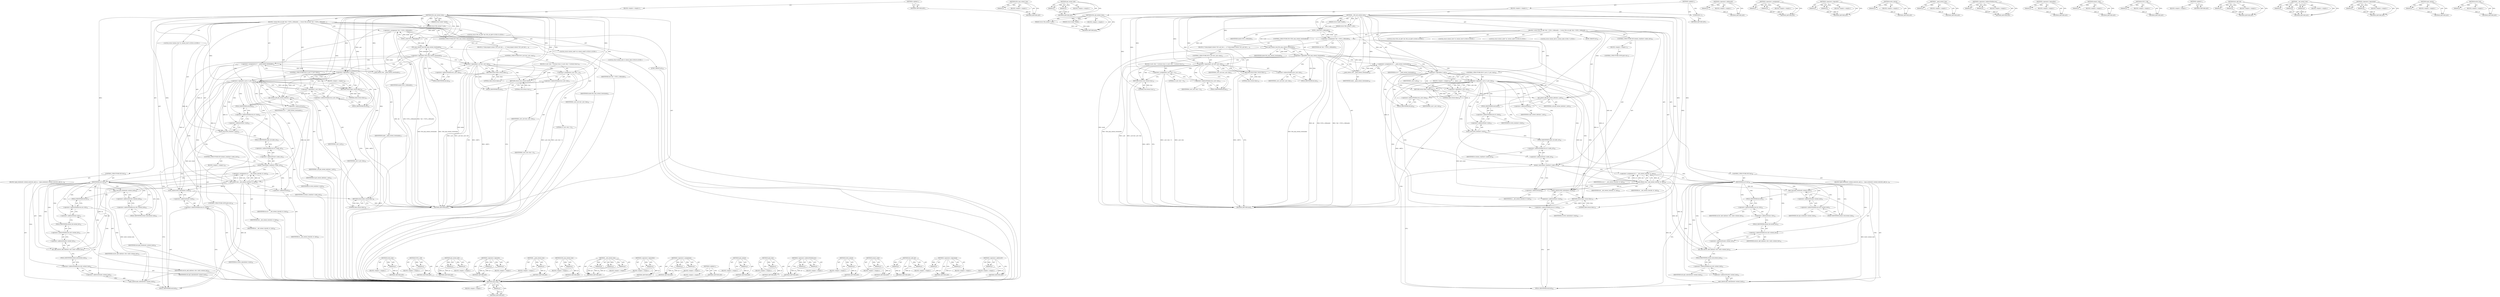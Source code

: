 digraph "write_lock" {
vulnerable_204 [label=<(METHOD,list_add_tail)>];
vulnerable_205 [label=<(PARAM,p1)>];
vulnerable_206 [label=<(PARAM,p2)>];
vulnerable_207 [label=<(BLOCK,&lt;empty&gt;,&lt;empty&gt;)>];
vulnerable_208 [label=<(METHOD_RETURN,ANY)>];
vulnerable_158 [label=<(METHOD,&lt;operator&gt;.logicalAnd)>];
vulnerable_159 [label=<(PARAM,p1)>];
vulnerable_160 [label=<(PARAM,p2)>];
vulnerable_161 [label=<(BLOCK,&lt;empty&gt;,&lt;empty&gt;)>];
vulnerable_162 [label=<(METHOD_RETURN,ANY)>];
vulnerable_182 [label=<(METHOD,&lt;operator&gt;.addressOf)>];
vulnerable_183 [label=<(PARAM,p1)>];
vulnerable_184 [label=<(BLOCK,&lt;empty&gt;,&lt;empty&gt;)>];
vulnerable_185 [label=<(METHOD_RETURN,ANY)>];
vulnerable_6 [label=<(METHOD,&lt;global&gt;)<SUB>1</SUB>>];
vulnerable_7 [label=<(BLOCK,&lt;empty&gt;,&lt;empty&gt;)<SUB>1</SUB>>];
vulnerable_8 [label=<(METHOD,f2fs_init_extent_tree)<SUB>1</SUB>>];
vulnerable_9 [label=<(PARAM,struct inode *inode)<SUB>1</SUB>>];
vulnerable_10 [label=<(PARAM,struct f2fs_extent *i_ext)<SUB>1</SUB>>];
vulnerable_11 [label=<(BLOCK,{
 	struct f2fs_sb_info *sbi = F2FS_I_SB(inode)...,{
 	struct f2fs_sb_info *sbi = F2FS_I_SB(inode)...)<SUB>2</SUB>>];
vulnerable_12 [label="<(LOCAL,struct f2fs_sb_info* sbi: f2fs_sb_info*)<SUB>3</SUB>>"];
vulnerable_13 [label=<(&lt;operator&gt;.assignment,*sbi = F2FS_I_SB(inode))<SUB>3</SUB>>];
vulnerable_14 [label=<(IDENTIFIER,sbi,*sbi = F2FS_I_SB(inode))<SUB>3</SUB>>];
vulnerable_15 [label=<(F2FS_I_SB,F2FS_I_SB(inode))<SUB>3</SUB>>];
vulnerable_16 [label=<(IDENTIFIER,inode,F2FS_I_SB(inode))<SUB>3</SUB>>];
vulnerable_17 [label="<(LOCAL,struct extent_tree* et: extent_tree*)<SUB>4</SUB>>"];
vulnerable_18 [label="<(LOCAL,struct extent_node* en: extent_node*)<SUB>5</SUB>>"];
vulnerable_19 [label="<(LOCAL,struct extent_info ei: extent_info)<SUB>6</SUB>>"];
vulnerable_20 [label=<(CONTROL_STRUCTURE,IF,if (!f2fs_may_extent_tree(inode)))<SUB>8</SUB>>];
vulnerable_21 [label=<(&lt;operator&gt;.logicalNot,!f2fs_may_extent_tree(inode))<SUB>8</SUB>>];
vulnerable_22 [label=<(f2fs_may_extent_tree,f2fs_may_extent_tree(inode))<SUB>8</SUB>>];
vulnerable_23 [label=<(IDENTIFIER,inode,f2fs_may_extent_tree(inode))<SUB>8</SUB>>];
vulnerable_24 [label=<(BLOCK,{
		/* drop largest extent */
		if (i_ext &amp;&amp; i_...,{
		/* drop largest extent */
		if (i_ext &amp;&amp; i_...)<SUB>8</SUB>>];
vulnerable_25 [label=<(CONTROL_STRUCTURE,IF,if (i_ext &amp;&amp; i_ext-&gt;len))<SUB>10</SUB>>];
vulnerable_26 [label=<(&lt;operator&gt;.logicalAnd,i_ext &amp;&amp; i_ext-&gt;len)<SUB>10</SUB>>];
vulnerable_27 [label=<(IDENTIFIER,i_ext,i_ext &amp;&amp; i_ext-&gt;len)<SUB>10</SUB>>];
vulnerable_28 [label=<(&lt;operator&gt;.indirectFieldAccess,i_ext-&gt;len)<SUB>10</SUB>>];
vulnerable_29 [label=<(IDENTIFIER,i_ext,i_ext &amp;&amp; i_ext-&gt;len)<SUB>10</SUB>>];
vulnerable_30 [label=<(FIELD_IDENTIFIER,len,len)<SUB>10</SUB>>];
vulnerable_31 [label=<(BLOCK,{
			i_ext-&gt;len = 0;
			return true;
		},{
			i_ext-&gt;len = 0;
			return true;
		})<SUB>10</SUB>>];
vulnerable_32 [label=<(&lt;operator&gt;.assignment,i_ext-&gt;len = 0)<SUB>11</SUB>>];
vulnerable_33 [label=<(&lt;operator&gt;.indirectFieldAccess,i_ext-&gt;len)<SUB>11</SUB>>];
vulnerable_34 [label=<(IDENTIFIER,i_ext,i_ext-&gt;len = 0)<SUB>11</SUB>>];
vulnerable_35 [label=<(FIELD_IDENTIFIER,len,len)<SUB>11</SUB>>];
vulnerable_36 [label=<(LITERAL,0,i_ext-&gt;len = 0)<SUB>11</SUB>>];
vulnerable_37 [label=<(RETURN,return true;,return true;)<SUB>12</SUB>>];
vulnerable_38 [label=<(LITERAL,true,return true;)<SUB>12</SUB>>];
vulnerable_39 [label=<(RETURN,return false;,return false;)<SUB>14</SUB>>];
vulnerable_40 [label=<(LITERAL,false,return false;)<SUB>14</SUB>>];
vulnerable_41 [label=<(&lt;operator&gt;.assignment,et = __grab_extent_tree(inode))<SUB>17</SUB>>];
vulnerable_42 [label=<(IDENTIFIER,et,et = __grab_extent_tree(inode))<SUB>17</SUB>>];
vulnerable_43 [label=<(__grab_extent_tree,__grab_extent_tree(inode))<SUB>17</SUB>>];
vulnerable_44 [label=<(IDENTIFIER,inode,__grab_extent_tree(inode))<SUB>17</SUB>>];
vulnerable_45 [label=<(CONTROL_STRUCTURE,IF,if (!i_ext || !i_ext-&gt;len))<SUB>19</SUB>>];
vulnerable_46 [label=<(&lt;operator&gt;.logicalOr,!i_ext || !i_ext-&gt;len)<SUB>19</SUB>>];
vulnerable_47 [label=<(&lt;operator&gt;.logicalNot,!i_ext)<SUB>19</SUB>>];
vulnerable_48 [label=<(IDENTIFIER,i_ext,!i_ext)<SUB>19</SUB>>];
vulnerable_49 [label=<(&lt;operator&gt;.logicalNot,!i_ext-&gt;len)<SUB>19</SUB>>];
vulnerable_50 [label=<(&lt;operator&gt;.indirectFieldAccess,i_ext-&gt;len)<SUB>19</SUB>>];
vulnerable_51 [label=<(IDENTIFIER,i_ext,!i_ext-&gt;len)<SUB>19</SUB>>];
vulnerable_52 [label=<(FIELD_IDENTIFIER,len,len)<SUB>19</SUB>>];
vulnerable_53 [label=<(BLOCK,&lt;empty&gt;,&lt;empty&gt;)<SUB>20</SUB>>];
vulnerable_54 [label=<(RETURN,return false;,return false;)<SUB>20</SUB>>];
vulnerable_55 [label=<(LITERAL,false,return false;)<SUB>20</SUB>>];
vulnerable_56 [label=<(get_extent_info,get_extent_info(&amp;ei, i_ext))<SUB>22</SUB>>];
vulnerable_57 [label=<(&lt;operator&gt;.addressOf,&amp;ei)<SUB>22</SUB>>];
vulnerable_58 [label=<(IDENTIFIER,ei,get_extent_info(&amp;ei, i_ext))<SUB>22</SUB>>];
vulnerable_59 [label=<(IDENTIFIER,i_ext,get_extent_info(&amp;ei, i_ext))<SUB>22</SUB>>];
vulnerable_60 [label=<(write_lock,write_lock(&amp;et-&gt;lock))<SUB>24</SUB>>];
vulnerable_61 [label=<(&lt;operator&gt;.addressOf,&amp;et-&gt;lock)<SUB>24</SUB>>];
vulnerable_62 [label=<(&lt;operator&gt;.indirectFieldAccess,et-&gt;lock)<SUB>24</SUB>>];
vulnerable_63 [label=<(IDENTIFIER,et,write_lock(&amp;et-&gt;lock))<SUB>24</SUB>>];
vulnerable_64 [label=<(FIELD_IDENTIFIER,lock,lock)<SUB>24</SUB>>];
vulnerable_65 [label=<(CONTROL_STRUCTURE,IF,if (atomic_read(&amp;et-&gt;node_cnt)))<SUB>25</SUB>>];
vulnerable_66 [label=<(atomic_read,atomic_read(&amp;et-&gt;node_cnt))<SUB>25</SUB>>];
vulnerable_67 [label=<(&lt;operator&gt;.addressOf,&amp;et-&gt;node_cnt)<SUB>25</SUB>>];
vulnerable_68 [label=<(&lt;operator&gt;.indirectFieldAccess,et-&gt;node_cnt)<SUB>25</SUB>>];
vulnerable_69 [label=<(IDENTIFIER,et,atomic_read(&amp;et-&gt;node_cnt))<SUB>25</SUB>>];
vulnerable_70 [label=<(FIELD_IDENTIFIER,node_cnt,node_cnt)<SUB>25</SUB>>];
vulnerable_71 [label=<(BLOCK,&lt;empty&gt;,&lt;empty&gt;)<SUB>26</SUB>>];
vulnerable_72 [label=<(CONTROL_STRUCTURE,GOTO,goto out;)<SUB>26</SUB>>];
vulnerable_73 [label=<(&lt;operator&gt;.assignment,en = __init_extent_tree(sbi, et, &amp;ei))<SUB>28</SUB>>];
vulnerable_74 [label=<(IDENTIFIER,en,en = __init_extent_tree(sbi, et, &amp;ei))<SUB>28</SUB>>];
vulnerable_75 [label=<(__init_extent_tree,__init_extent_tree(sbi, et, &amp;ei))<SUB>28</SUB>>];
vulnerable_76 [label=<(IDENTIFIER,sbi,__init_extent_tree(sbi, et, &amp;ei))<SUB>28</SUB>>];
vulnerable_77 [label=<(IDENTIFIER,et,__init_extent_tree(sbi, et, &amp;ei))<SUB>28</SUB>>];
vulnerable_78 [label=<(&lt;operator&gt;.addressOf,&amp;ei)<SUB>28</SUB>>];
vulnerable_79 [label=<(IDENTIFIER,ei,__init_extent_tree(sbi, et, &amp;ei))<SUB>28</SUB>>];
vulnerable_80 [label=<(CONTROL_STRUCTURE,IF,if (en))<SUB>29</SUB>>];
vulnerable_81 [label=<(IDENTIFIER,en,if (en))<SUB>29</SUB>>];
vulnerable_82 [label=<(BLOCK,{
		spin_lock(&amp;sbi-&gt;extent_lock);
		list_add_ta...,{
		spin_lock(&amp;sbi-&gt;extent_lock);
		list_add_ta...)<SUB>29</SUB>>];
vulnerable_83 [label=<(spin_lock,spin_lock(&amp;sbi-&gt;extent_lock))<SUB>30</SUB>>];
vulnerable_84 [label=<(&lt;operator&gt;.addressOf,&amp;sbi-&gt;extent_lock)<SUB>30</SUB>>];
vulnerable_85 [label=<(&lt;operator&gt;.indirectFieldAccess,sbi-&gt;extent_lock)<SUB>30</SUB>>];
vulnerable_86 [label=<(IDENTIFIER,sbi,spin_lock(&amp;sbi-&gt;extent_lock))<SUB>30</SUB>>];
vulnerable_87 [label=<(FIELD_IDENTIFIER,extent_lock,extent_lock)<SUB>30</SUB>>];
vulnerable_88 [label=<(list_add_tail,list_add_tail(&amp;en-&gt;list, &amp;sbi-&gt;extent_list))<SUB>31</SUB>>];
vulnerable_89 [label=<(&lt;operator&gt;.addressOf,&amp;en-&gt;list)<SUB>31</SUB>>];
vulnerable_90 [label=<(&lt;operator&gt;.indirectFieldAccess,en-&gt;list)<SUB>31</SUB>>];
vulnerable_91 [label=<(IDENTIFIER,en,list_add_tail(&amp;en-&gt;list, &amp;sbi-&gt;extent_list))<SUB>31</SUB>>];
vulnerable_92 [label=<(FIELD_IDENTIFIER,list,list)<SUB>31</SUB>>];
vulnerable_93 [label=<(&lt;operator&gt;.addressOf,&amp;sbi-&gt;extent_list)<SUB>31</SUB>>];
vulnerable_94 [label=<(&lt;operator&gt;.indirectFieldAccess,sbi-&gt;extent_list)<SUB>31</SUB>>];
vulnerable_95 [label=<(IDENTIFIER,sbi,list_add_tail(&amp;en-&gt;list, &amp;sbi-&gt;extent_list))<SUB>31</SUB>>];
vulnerable_96 [label=<(FIELD_IDENTIFIER,extent_list,extent_list)<SUB>31</SUB>>];
vulnerable_97 [label=<(spin_unlock,spin_unlock(&amp;sbi-&gt;extent_lock))<SUB>32</SUB>>];
vulnerable_98 [label=<(&lt;operator&gt;.addressOf,&amp;sbi-&gt;extent_lock)<SUB>32</SUB>>];
vulnerable_99 [label=<(&lt;operator&gt;.indirectFieldAccess,sbi-&gt;extent_lock)<SUB>32</SUB>>];
vulnerable_100 [label=<(IDENTIFIER,sbi,spin_unlock(&amp;sbi-&gt;extent_lock))<SUB>32</SUB>>];
vulnerable_101 [label=<(FIELD_IDENTIFIER,extent_lock,extent_lock)<SUB>32</SUB>>];
vulnerable_102 [label=<(JUMP_TARGET,out)<SUB>34</SUB>>];
vulnerable_103 [label=<(write_unlock,write_unlock(&amp;et-&gt;lock))<SUB>35</SUB>>];
vulnerable_104 [label=<(&lt;operator&gt;.addressOf,&amp;et-&gt;lock)<SUB>35</SUB>>];
vulnerable_105 [label=<(&lt;operator&gt;.indirectFieldAccess,et-&gt;lock)<SUB>35</SUB>>];
vulnerable_106 [label=<(IDENTIFIER,et,write_unlock(&amp;et-&gt;lock))<SUB>35</SUB>>];
vulnerable_107 [label=<(FIELD_IDENTIFIER,lock,lock)<SUB>35</SUB>>];
vulnerable_108 [label=<(RETURN,return false;,return false;)<SUB>36</SUB>>];
vulnerable_109 [label=<(LITERAL,false,return false;)<SUB>36</SUB>>];
vulnerable_110 [label=<(METHOD_RETURN,bool)<SUB>1</SUB>>];
vulnerable_112 [label=<(METHOD_RETURN,ANY)<SUB>1</SUB>>];
vulnerable_186 [label=<(METHOD,write_lock)>];
vulnerable_187 [label=<(PARAM,p1)>];
vulnerable_188 [label=<(BLOCK,&lt;empty&gt;,&lt;empty&gt;)>];
vulnerable_189 [label=<(METHOD_RETURN,ANY)>];
vulnerable_146 [label=<(METHOD,F2FS_I_SB)>];
vulnerable_147 [label=<(PARAM,p1)>];
vulnerable_148 [label=<(BLOCK,&lt;empty&gt;,&lt;empty&gt;)>];
vulnerable_149 [label=<(METHOD_RETURN,ANY)>];
vulnerable_177 [label=<(METHOD,get_extent_info)>];
vulnerable_178 [label=<(PARAM,p1)>];
vulnerable_179 [label=<(PARAM,p2)>];
vulnerable_180 [label=<(BLOCK,&lt;empty&gt;,&lt;empty&gt;)>];
vulnerable_181 [label=<(METHOD_RETURN,ANY)>];
vulnerable_172 [label=<(METHOD,&lt;operator&gt;.logicalOr)>];
vulnerable_173 [label=<(PARAM,p1)>];
vulnerable_174 [label=<(PARAM,p2)>];
vulnerable_175 [label=<(BLOCK,&lt;empty&gt;,&lt;empty&gt;)>];
vulnerable_176 [label=<(METHOD_RETURN,ANY)>];
vulnerable_168 [label=<(METHOD,__grab_extent_tree)>];
vulnerable_169 [label=<(PARAM,p1)>];
vulnerable_170 [label=<(BLOCK,&lt;empty&gt;,&lt;empty&gt;)>];
vulnerable_171 [label=<(METHOD_RETURN,ANY)>];
vulnerable_154 [label=<(METHOD,f2fs_may_extent_tree)>];
vulnerable_155 [label=<(PARAM,p1)>];
vulnerable_156 [label=<(BLOCK,&lt;empty&gt;,&lt;empty&gt;)>];
vulnerable_157 [label=<(METHOD_RETURN,ANY)>];
vulnerable_194 [label=<(METHOD,__init_extent_tree)>];
vulnerable_195 [label=<(PARAM,p1)>];
vulnerable_196 [label=<(PARAM,p2)>];
vulnerable_197 [label=<(PARAM,p3)>];
vulnerable_198 [label=<(BLOCK,&lt;empty&gt;,&lt;empty&gt;)>];
vulnerable_199 [label=<(METHOD_RETURN,ANY)>];
vulnerable_150 [label=<(METHOD,&lt;operator&gt;.logicalNot)>];
vulnerable_151 [label=<(PARAM,p1)>];
vulnerable_152 [label=<(BLOCK,&lt;empty&gt;,&lt;empty&gt;)>];
vulnerable_153 [label=<(METHOD_RETURN,ANY)>];
vulnerable_141 [label=<(METHOD,&lt;operator&gt;.assignment)>];
vulnerable_142 [label=<(PARAM,p1)>];
vulnerable_143 [label=<(PARAM,p2)>];
vulnerable_144 [label=<(BLOCK,&lt;empty&gt;,&lt;empty&gt;)>];
vulnerable_145 [label=<(METHOD_RETURN,ANY)>];
vulnerable_135 [label=<(METHOD,&lt;global&gt;)<SUB>1</SUB>>];
vulnerable_136 [label=<(BLOCK,&lt;empty&gt;,&lt;empty&gt;)>];
vulnerable_137 [label=<(METHOD_RETURN,ANY)>];
vulnerable_209 [label=<(METHOD,spin_unlock)>];
vulnerable_210 [label=<(PARAM,p1)>];
vulnerable_211 [label=<(BLOCK,&lt;empty&gt;,&lt;empty&gt;)>];
vulnerable_212 [label=<(METHOD_RETURN,ANY)>];
vulnerable_200 [label=<(METHOD,spin_lock)>];
vulnerable_201 [label=<(PARAM,p1)>];
vulnerable_202 [label=<(BLOCK,&lt;empty&gt;,&lt;empty&gt;)>];
vulnerable_203 [label=<(METHOD_RETURN,ANY)>];
vulnerable_163 [label=<(METHOD,&lt;operator&gt;.indirectFieldAccess)>];
vulnerable_164 [label=<(PARAM,p1)>];
vulnerable_165 [label=<(PARAM,p2)>];
vulnerable_166 [label=<(BLOCK,&lt;empty&gt;,&lt;empty&gt;)>];
vulnerable_167 [label=<(METHOD_RETURN,ANY)>];
vulnerable_213 [label=<(METHOD,write_unlock)>];
vulnerable_214 [label=<(PARAM,p1)>];
vulnerable_215 [label=<(BLOCK,&lt;empty&gt;,&lt;empty&gt;)>];
vulnerable_216 [label=<(METHOD_RETURN,ANY)>];
vulnerable_190 [label=<(METHOD,atomic_read)>];
vulnerable_191 [label=<(PARAM,p1)>];
vulnerable_192 [label=<(BLOCK,&lt;empty&gt;,&lt;empty&gt;)>];
vulnerable_193 [label=<(METHOD_RETURN,ANY)>];
fixed_207 [label=<(METHOD,spin_lock)>];
fixed_208 [label=<(PARAM,p1)>];
fixed_209 [label=<(BLOCK,&lt;empty&gt;,&lt;empty&gt;)>];
fixed_210 [label=<(METHOD_RETURN,ANY)>];
fixed_161 [label=<(METHOD,f2fs_may_extent_tree)>];
fixed_162 [label=<(PARAM,p1)>];
fixed_163 [label=<(BLOCK,&lt;empty&gt;,&lt;empty&gt;)>];
fixed_164 [label=<(METHOD_RETURN,ANY)>];
fixed_184 [label=<(METHOD,get_extent_info)>];
fixed_185 [label=<(PARAM,p1)>];
fixed_186 [label=<(PARAM,p2)>];
fixed_187 [label=<(BLOCK,&lt;empty&gt;,&lt;empty&gt;)>];
fixed_188 [label=<(METHOD_RETURN,ANY)>];
fixed_6 [label=<(METHOD,&lt;global&gt;)<SUB>1</SUB>>];
fixed_7 [label=<(BLOCK,&lt;empty&gt;,&lt;empty&gt;)<SUB>1</SUB>>];
fixed_8 [label=<(METHOD,f2fs_init_extent_tree)<SUB>1</SUB>>];
fixed_9 [label=<(PARAM,struct inode *inode)<SUB>1</SUB>>];
fixed_10 [label=<(PARAM,struct f2fs_extent *i_ext)<SUB>1</SUB>>];
fixed_11 [label=<(BLOCK,&lt;empty&gt;,&lt;empty&gt;)>];
fixed_12 [label=<(METHOD_RETURN,bool)<SUB>1</SUB>>];
fixed_14 [label=<(UNKNOWN,),))<SUB>1</SUB>>];
fixed_15 [label=<(METHOD,__f2fs_init_extent_tree)<SUB>2</SUB>>];
fixed_16 [label=<(PARAM,struct inode *inode)<SUB>2</SUB>>];
fixed_17 [label=<(PARAM,struct f2fs_extent *i_ext)<SUB>2</SUB>>];
fixed_18 [label=<(BLOCK,{
 	struct f2fs_sb_info *sbi = F2FS_I_SB(inode)...,{
 	struct f2fs_sb_info *sbi = F2FS_I_SB(inode)...)<SUB>3</SUB>>];
fixed_19 [label="<(LOCAL,struct f2fs_sb_info* sbi: f2fs_sb_info*)<SUB>4</SUB>>"];
fixed_20 [label=<(&lt;operator&gt;.assignment,*sbi = F2FS_I_SB(inode))<SUB>4</SUB>>];
fixed_21 [label=<(IDENTIFIER,sbi,*sbi = F2FS_I_SB(inode))<SUB>4</SUB>>];
fixed_22 [label=<(F2FS_I_SB,F2FS_I_SB(inode))<SUB>4</SUB>>];
fixed_23 [label=<(IDENTIFIER,inode,F2FS_I_SB(inode))<SUB>4</SUB>>];
fixed_24 [label="<(LOCAL,struct extent_tree* et: extent_tree*)<SUB>5</SUB>>"];
fixed_25 [label="<(LOCAL,struct extent_node* en: extent_node*)<SUB>6</SUB>>"];
fixed_26 [label="<(LOCAL,struct extent_info ei: extent_info)<SUB>7</SUB>>"];
fixed_27 [label=<(CONTROL_STRUCTURE,IF,if (!f2fs_may_extent_tree(inode)))<SUB>9</SUB>>];
fixed_28 [label=<(&lt;operator&gt;.logicalNot,!f2fs_may_extent_tree(inode))<SUB>9</SUB>>];
fixed_29 [label=<(f2fs_may_extent_tree,f2fs_may_extent_tree(inode))<SUB>9</SUB>>];
fixed_30 [label=<(IDENTIFIER,inode,f2fs_may_extent_tree(inode))<SUB>9</SUB>>];
fixed_31 [label=<(BLOCK,{
		/* drop largest extent */
		if (i_ext &amp;&amp; i_...,{
		/* drop largest extent */
		if (i_ext &amp;&amp; i_...)<SUB>9</SUB>>];
fixed_32 [label=<(CONTROL_STRUCTURE,IF,if (i_ext &amp;&amp; i_ext-&gt;len))<SUB>11</SUB>>];
fixed_33 [label=<(&lt;operator&gt;.logicalAnd,i_ext &amp;&amp; i_ext-&gt;len)<SUB>11</SUB>>];
fixed_34 [label=<(IDENTIFIER,i_ext,i_ext &amp;&amp; i_ext-&gt;len)<SUB>11</SUB>>];
fixed_35 [label=<(&lt;operator&gt;.indirectFieldAccess,i_ext-&gt;len)<SUB>11</SUB>>];
fixed_36 [label=<(IDENTIFIER,i_ext,i_ext &amp;&amp; i_ext-&gt;len)<SUB>11</SUB>>];
fixed_37 [label=<(FIELD_IDENTIFIER,len,len)<SUB>11</SUB>>];
fixed_38 [label=<(BLOCK,{
			i_ext-&gt;len = 0;
			return true;
		},{
			i_ext-&gt;len = 0;
			return true;
		})<SUB>11</SUB>>];
fixed_39 [label=<(&lt;operator&gt;.assignment,i_ext-&gt;len = 0)<SUB>12</SUB>>];
fixed_40 [label=<(&lt;operator&gt;.indirectFieldAccess,i_ext-&gt;len)<SUB>12</SUB>>];
fixed_41 [label=<(IDENTIFIER,i_ext,i_ext-&gt;len = 0)<SUB>12</SUB>>];
fixed_42 [label=<(FIELD_IDENTIFIER,len,len)<SUB>12</SUB>>];
fixed_43 [label=<(LITERAL,0,i_ext-&gt;len = 0)<SUB>12</SUB>>];
fixed_44 [label=<(RETURN,return true;,return true;)<SUB>13</SUB>>];
fixed_45 [label=<(LITERAL,true,return true;)<SUB>13</SUB>>];
fixed_46 [label=<(RETURN,return false;,return false;)<SUB>15</SUB>>];
fixed_47 [label=<(LITERAL,false,return false;)<SUB>15</SUB>>];
fixed_48 [label=<(&lt;operator&gt;.assignment,et = __grab_extent_tree(inode))<SUB>18</SUB>>];
fixed_49 [label=<(IDENTIFIER,et,et = __grab_extent_tree(inode))<SUB>18</SUB>>];
fixed_50 [label=<(__grab_extent_tree,__grab_extent_tree(inode))<SUB>18</SUB>>];
fixed_51 [label=<(IDENTIFIER,inode,__grab_extent_tree(inode))<SUB>18</SUB>>];
fixed_52 [label=<(CONTROL_STRUCTURE,IF,if (!i_ext || !i_ext-&gt;len))<SUB>20</SUB>>];
fixed_53 [label=<(&lt;operator&gt;.logicalOr,!i_ext || !i_ext-&gt;len)<SUB>20</SUB>>];
fixed_54 [label=<(&lt;operator&gt;.logicalNot,!i_ext)<SUB>20</SUB>>];
fixed_55 [label=<(IDENTIFIER,i_ext,!i_ext)<SUB>20</SUB>>];
fixed_56 [label=<(&lt;operator&gt;.logicalNot,!i_ext-&gt;len)<SUB>20</SUB>>];
fixed_57 [label=<(&lt;operator&gt;.indirectFieldAccess,i_ext-&gt;len)<SUB>20</SUB>>];
fixed_58 [label=<(IDENTIFIER,i_ext,!i_ext-&gt;len)<SUB>20</SUB>>];
fixed_59 [label=<(FIELD_IDENTIFIER,len,len)<SUB>20</SUB>>];
fixed_60 [label=<(BLOCK,&lt;empty&gt;,&lt;empty&gt;)<SUB>21</SUB>>];
fixed_61 [label=<(RETURN,return false;,return false;)<SUB>21</SUB>>];
fixed_62 [label=<(LITERAL,false,return false;)<SUB>21</SUB>>];
fixed_63 [label=<(get_extent_info,get_extent_info(&amp;ei, i_ext))<SUB>23</SUB>>];
fixed_64 [label=<(&lt;operator&gt;.addressOf,&amp;ei)<SUB>23</SUB>>];
fixed_65 [label=<(IDENTIFIER,ei,get_extent_info(&amp;ei, i_ext))<SUB>23</SUB>>];
fixed_66 [label=<(IDENTIFIER,i_ext,get_extent_info(&amp;ei, i_ext))<SUB>23</SUB>>];
fixed_67 [label=<(write_lock,write_lock(&amp;et-&gt;lock))<SUB>25</SUB>>];
fixed_68 [label=<(&lt;operator&gt;.addressOf,&amp;et-&gt;lock)<SUB>25</SUB>>];
fixed_69 [label=<(&lt;operator&gt;.indirectFieldAccess,et-&gt;lock)<SUB>25</SUB>>];
fixed_70 [label=<(IDENTIFIER,et,write_lock(&amp;et-&gt;lock))<SUB>25</SUB>>];
fixed_71 [label=<(FIELD_IDENTIFIER,lock,lock)<SUB>25</SUB>>];
fixed_72 [label=<(CONTROL_STRUCTURE,IF,if (atomic_read(&amp;et-&gt;node_cnt)))<SUB>26</SUB>>];
fixed_73 [label=<(atomic_read,atomic_read(&amp;et-&gt;node_cnt))<SUB>26</SUB>>];
fixed_74 [label=<(&lt;operator&gt;.addressOf,&amp;et-&gt;node_cnt)<SUB>26</SUB>>];
fixed_75 [label=<(&lt;operator&gt;.indirectFieldAccess,et-&gt;node_cnt)<SUB>26</SUB>>];
fixed_76 [label=<(IDENTIFIER,et,atomic_read(&amp;et-&gt;node_cnt))<SUB>26</SUB>>];
fixed_77 [label=<(FIELD_IDENTIFIER,node_cnt,node_cnt)<SUB>26</SUB>>];
fixed_78 [label=<(BLOCK,&lt;empty&gt;,&lt;empty&gt;)<SUB>27</SUB>>];
fixed_79 [label=<(CONTROL_STRUCTURE,GOTO,goto out;)<SUB>27</SUB>>];
fixed_80 [label=<(&lt;operator&gt;.assignment,en = __init_extent_tree(sbi, et, &amp;ei))<SUB>29</SUB>>];
fixed_81 [label=<(IDENTIFIER,en,en = __init_extent_tree(sbi, et, &amp;ei))<SUB>29</SUB>>];
fixed_82 [label=<(__init_extent_tree,__init_extent_tree(sbi, et, &amp;ei))<SUB>29</SUB>>];
fixed_83 [label=<(IDENTIFIER,sbi,__init_extent_tree(sbi, et, &amp;ei))<SUB>29</SUB>>];
fixed_84 [label=<(IDENTIFIER,et,__init_extent_tree(sbi, et, &amp;ei))<SUB>29</SUB>>];
fixed_85 [label=<(&lt;operator&gt;.addressOf,&amp;ei)<SUB>29</SUB>>];
fixed_86 [label=<(IDENTIFIER,ei,__init_extent_tree(sbi, et, &amp;ei))<SUB>29</SUB>>];
fixed_87 [label=<(CONTROL_STRUCTURE,IF,if (en))<SUB>30</SUB>>];
fixed_88 [label=<(IDENTIFIER,en,if (en))<SUB>30</SUB>>];
fixed_89 [label=<(BLOCK,{
		spin_lock(&amp;sbi-&gt;extent_lock);
		list_add_ta...,{
		spin_lock(&amp;sbi-&gt;extent_lock);
		list_add_ta...)<SUB>30</SUB>>];
fixed_90 [label=<(spin_lock,spin_lock(&amp;sbi-&gt;extent_lock))<SUB>31</SUB>>];
fixed_91 [label=<(&lt;operator&gt;.addressOf,&amp;sbi-&gt;extent_lock)<SUB>31</SUB>>];
fixed_92 [label=<(&lt;operator&gt;.indirectFieldAccess,sbi-&gt;extent_lock)<SUB>31</SUB>>];
fixed_93 [label=<(IDENTIFIER,sbi,spin_lock(&amp;sbi-&gt;extent_lock))<SUB>31</SUB>>];
fixed_94 [label=<(FIELD_IDENTIFIER,extent_lock,extent_lock)<SUB>31</SUB>>];
fixed_95 [label=<(list_add_tail,list_add_tail(&amp;en-&gt;list, &amp;sbi-&gt;extent_list))<SUB>32</SUB>>];
fixed_96 [label=<(&lt;operator&gt;.addressOf,&amp;en-&gt;list)<SUB>32</SUB>>];
fixed_97 [label=<(&lt;operator&gt;.indirectFieldAccess,en-&gt;list)<SUB>32</SUB>>];
fixed_98 [label=<(IDENTIFIER,en,list_add_tail(&amp;en-&gt;list, &amp;sbi-&gt;extent_list))<SUB>32</SUB>>];
fixed_99 [label=<(FIELD_IDENTIFIER,list,list)<SUB>32</SUB>>];
fixed_100 [label=<(&lt;operator&gt;.addressOf,&amp;sbi-&gt;extent_list)<SUB>32</SUB>>];
fixed_101 [label=<(&lt;operator&gt;.indirectFieldAccess,sbi-&gt;extent_list)<SUB>32</SUB>>];
fixed_102 [label=<(IDENTIFIER,sbi,list_add_tail(&amp;en-&gt;list, &amp;sbi-&gt;extent_list))<SUB>32</SUB>>];
fixed_103 [label=<(FIELD_IDENTIFIER,extent_list,extent_list)<SUB>32</SUB>>];
fixed_104 [label=<(spin_unlock,spin_unlock(&amp;sbi-&gt;extent_lock))<SUB>33</SUB>>];
fixed_105 [label=<(&lt;operator&gt;.addressOf,&amp;sbi-&gt;extent_lock)<SUB>33</SUB>>];
fixed_106 [label=<(&lt;operator&gt;.indirectFieldAccess,sbi-&gt;extent_lock)<SUB>33</SUB>>];
fixed_107 [label=<(IDENTIFIER,sbi,spin_unlock(&amp;sbi-&gt;extent_lock))<SUB>33</SUB>>];
fixed_108 [label=<(FIELD_IDENTIFIER,extent_lock,extent_lock)<SUB>33</SUB>>];
fixed_109 [label=<(JUMP_TARGET,out)<SUB>35</SUB>>];
fixed_110 [label=<(write_unlock,write_unlock(&amp;et-&gt;lock))<SUB>36</SUB>>];
fixed_111 [label=<(&lt;operator&gt;.addressOf,&amp;et-&gt;lock)<SUB>36</SUB>>];
fixed_112 [label=<(&lt;operator&gt;.indirectFieldAccess,et-&gt;lock)<SUB>36</SUB>>];
fixed_113 [label=<(IDENTIFIER,et,write_unlock(&amp;et-&gt;lock))<SUB>36</SUB>>];
fixed_114 [label=<(FIELD_IDENTIFIER,lock,lock)<SUB>36</SUB>>];
fixed_115 [label=<(RETURN,return false;,return false;)<SUB>37</SUB>>];
fixed_116 [label=<(LITERAL,false,return false;)<SUB>37</SUB>>];
fixed_117 [label=<(METHOD_RETURN,bool)<SUB>2</SUB>>];
fixed_119 [label=<(METHOD_RETURN,ANY)<SUB>1</SUB>>];
fixed_189 [label=<(METHOD,&lt;operator&gt;.addressOf)>];
fixed_190 [label=<(PARAM,p1)>];
fixed_191 [label=<(BLOCK,&lt;empty&gt;,&lt;empty&gt;)>];
fixed_192 [label=<(METHOD_RETURN,ANY)>];
fixed_148 [label=<(METHOD,&lt;operator&gt;.assignment)>];
fixed_149 [label=<(PARAM,p1)>];
fixed_150 [label=<(PARAM,p2)>];
fixed_151 [label=<(BLOCK,&lt;empty&gt;,&lt;empty&gt;)>];
fixed_152 [label=<(METHOD_RETURN,ANY)>];
fixed_179 [label=<(METHOD,&lt;operator&gt;.logicalOr)>];
fixed_180 [label=<(PARAM,p1)>];
fixed_181 [label=<(PARAM,p2)>];
fixed_182 [label=<(BLOCK,&lt;empty&gt;,&lt;empty&gt;)>];
fixed_183 [label=<(METHOD_RETURN,ANY)>];
fixed_220 [label=<(METHOD,write_unlock)>];
fixed_221 [label=<(PARAM,p1)>];
fixed_222 [label=<(BLOCK,&lt;empty&gt;,&lt;empty&gt;)>];
fixed_223 [label=<(METHOD_RETURN,ANY)>];
fixed_175 [label=<(METHOD,__grab_extent_tree)>];
fixed_176 [label=<(PARAM,p1)>];
fixed_177 [label=<(BLOCK,&lt;empty&gt;,&lt;empty&gt;)>];
fixed_178 [label=<(METHOD_RETURN,ANY)>];
fixed_170 [label=<(METHOD,&lt;operator&gt;.indirectFieldAccess)>];
fixed_171 [label=<(PARAM,p1)>];
fixed_172 [label=<(PARAM,p2)>];
fixed_173 [label=<(BLOCK,&lt;empty&gt;,&lt;empty&gt;)>];
fixed_174 [label=<(METHOD_RETURN,ANY)>];
fixed_157 [label=<(METHOD,&lt;operator&gt;.logicalNot)>];
fixed_158 [label=<(PARAM,p1)>];
fixed_159 [label=<(BLOCK,&lt;empty&gt;,&lt;empty&gt;)>];
fixed_160 [label=<(METHOD_RETURN,ANY)>];
fixed_197 [label=<(METHOD,atomic_read)>];
fixed_198 [label=<(PARAM,p1)>];
fixed_199 [label=<(BLOCK,&lt;empty&gt;,&lt;empty&gt;)>];
fixed_200 [label=<(METHOD_RETURN,ANY)>];
fixed_153 [label=<(METHOD,F2FS_I_SB)>];
fixed_154 [label=<(PARAM,p1)>];
fixed_155 [label=<(BLOCK,&lt;empty&gt;,&lt;empty&gt;)>];
fixed_156 [label=<(METHOD_RETURN,ANY)>];
fixed_142 [label=<(METHOD,&lt;global&gt;)<SUB>1</SUB>>];
fixed_143 [label=<(BLOCK,&lt;empty&gt;,&lt;empty&gt;)>];
fixed_144 [label=<(METHOD_RETURN,ANY)>];
fixed_211 [label=<(METHOD,list_add_tail)>];
fixed_212 [label=<(PARAM,p1)>];
fixed_213 [label=<(PARAM,p2)>];
fixed_214 [label=<(BLOCK,&lt;empty&gt;,&lt;empty&gt;)>];
fixed_215 [label=<(METHOD_RETURN,ANY)>];
fixed_201 [label=<(METHOD,__init_extent_tree)>];
fixed_202 [label=<(PARAM,p1)>];
fixed_203 [label=<(PARAM,p2)>];
fixed_204 [label=<(PARAM,p3)>];
fixed_205 [label=<(BLOCK,&lt;empty&gt;,&lt;empty&gt;)>];
fixed_206 [label=<(METHOD_RETURN,ANY)>];
fixed_165 [label=<(METHOD,&lt;operator&gt;.logicalAnd)>];
fixed_166 [label=<(PARAM,p1)>];
fixed_167 [label=<(PARAM,p2)>];
fixed_168 [label=<(BLOCK,&lt;empty&gt;,&lt;empty&gt;)>];
fixed_169 [label=<(METHOD_RETURN,ANY)>];
fixed_216 [label=<(METHOD,spin_unlock)>];
fixed_217 [label=<(PARAM,p1)>];
fixed_218 [label=<(BLOCK,&lt;empty&gt;,&lt;empty&gt;)>];
fixed_219 [label=<(METHOD_RETURN,ANY)>];
fixed_193 [label=<(METHOD,write_lock)>];
fixed_194 [label=<(PARAM,p1)>];
fixed_195 [label=<(BLOCK,&lt;empty&gt;,&lt;empty&gt;)>];
fixed_196 [label=<(METHOD_RETURN,ANY)>];
vulnerable_204 -> vulnerable_205  [key=0, label="AST: "];
vulnerable_204 -> vulnerable_205  [key=1, label="DDG: "];
vulnerable_204 -> vulnerable_207  [key=0, label="AST: "];
vulnerable_204 -> vulnerable_206  [key=0, label="AST: "];
vulnerable_204 -> vulnerable_206  [key=1, label="DDG: "];
vulnerable_204 -> vulnerable_208  [key=0, label="AST: "];
vulnerable_204 -> vulnerable_208  [key=1, label="CFG: "];
vulnerable_205 -> vulnerable_208  [key=0, label="DDG: p1"];
vulnerable_206 -> vulnerable_208  [key=0, label="DDG: p2"];
vulnerable_207 -> fixed_207  [key=0];
vulnerable_208 -> fixed_207  [key=0];
vulnerable_158 -> vulnerable_159  [key=0, label="AST: "];
vulnerable_158 -> vulnerable_159  [key=1, label="DDG: "];
vulnerable_158 -> vulnerable_161  [key=0, label="AST: "];
vulnerable_158 -> vulnerable_160  [key=0, label="AST: "];
vulnerable_158 -> vulnerable_160  [key=1, label="DDG: "];
vulnerable_158 -> vulnerable_162  [key=0, label="AST: "];
vulnerable_158 -> vulnerable_162  [key=1, label="CFG: "];
vulnerable_159 -> vulnerable_162  [key=0, label="DDG: p1"];
vulnerable_160 -> vulnerable_162  [key=0, label="DDG: p2"];
vulnerable_161 -> fixed_207  [key=0];
vulnerable_162 -> fixed_207  [key=0];
vulnerable_182 -> vulnerable_183  [key=0, label="AST: "];
vulnerable_182 -> vulnerable_183  [key=1, label="DDG: "];
vulnerable_182 -> vulnerable_184  [key=0, label="AST: "];
vulnerable_182 -> vulnerable_185  [key=0, label="AST: "];
vulnerable_182 -> vulnerable_185  [key=1, label="CFG: "];
vulnerable_183 -> vulnerable_185  [key=0, label="DDG: p1"];
vulnerable_184 -> fixed_207  [key=0];
vulnerable_185 -> fixed_207  [key=0];
vulnerable_6 -> vulnerable_7  [key=0, label="AST: "];
vulnerable_6 -> vulnerable_112  [key=0, label="AST: "];
vulnerable_6 -> vulnerable_112  [key=1, label="CFG: "];
vulnerable_7 -> vulnerable_8  [key=0, label="AST: "];
vulnerable_8 -> vulnerable_9  [key=0, label="AST: "];
vulnerable_8 -> vulnerable_9  [key=1, label="DDG: "];
vulnerable_8 -> vulnerable_10  [key=0, label="AST: "];
vulnerable_8 -> vulnerable_10  [key=1, label="DDG: "];
vulnerable_8 -> vulnerable_11  [key=0, label="AST: "];
vulnerable_8 -> vulnerable_110  [key=0, label="AST: "];
vulnerable_8 -> vulnerable_15  [key=0, label="CFG: "];
vulnerable_8 -> vulnerable_15  [key=1, label="DDG: "];
vulnerable_8 -> vulnerable_108  [key=0, label="DDG: "];
vulnerable_8 -> vulnerable_56  [key=0, label="DDG: "];
vulnerable_8 -> vulnerable_81  [key=0, label="DDG: "];
vulnerable_8 -> vulnerable_109  [key=0, label="DDG: "];
vulnerable_8 -> vulnerable_39  [key=0, label="DDG: "];
vulnerable_8 -> vulnerable_43  [key=0, label="DDG: "];
vulnerable_8 -> vulnerable_54  [key=0, label="DDG: "];
vulnerable_8 -> vulnerable_75  [key=0, label="DDG: "];
vulnerable_8 -> vulnerable_22  [key=0, label="DDG: "];
vulnerable_8 -> vulnerable_40  [key=0, label="DDG: "];
vulnerable_8 -> vulnerable_47  [key=0, label="DDG: "];
vulnerable_8 -> vulnerable_55  [key=0, label="DDG: "];
vulnerable_8 -> vulnerable_26  [key=0, label="DDG: "];
vulnerable_8 -> vulnerable_32  [key=0, label="DDG: "];
vulnerable_8 -> vulnerable_37  [key=0, label="DDG: "];
vulnerable_8 -> vulnerable_38  [key=0, label="DDG: "];
vulnerable_9 -> vulnerable_15  [key=0, label="DDG: inode"];
vulnerable_10 -> vulnerable_47  [key=0, label="DDG: i_ext"];
vulnerable_10 -> vulnerable_26  [key=0, label="DDG: i_ext"];
vulnerable_11 -> vulnerable_12  [key=0, label="AST: "];
vulnerable_11 -> vulnerable_13  [key=0, label="AST: "];
vulnerable_11 -> vulnerable_17  [key=0, label="AST: "];
vulnerable_11 -> vulnerable_18  [key=0, label="AST: "];
vulnerable_11 -> vulnerable_19  [key=0, label="AST: "];
vulnerable_11 -> vulnerable_20  [key=0, label="AST: "];
vulnerable_11 -> vulnerable_41  [key=0, label="AST: "];
vulnerable_11 -> vulnerable_45  [key=0, label="AST: "];
vulnerable_11 -> vulnerable_56  [key=0, label="AST: "];
vulnerable_11 -> vulnerable_60  [key=0, label="AST: "];
vulnerable_11 -> vulnerable_65  [key=0, label="AST: "];
vulnerable_11 -> vulnerable_73  [key=0, label="AST: "];
vulnerable_11 -> vulnerable_80  [key=0, label="AST: "];
vulnerable_11 -> vulnerable_102  [key=0, label="AST: "];
vulnerable_11 -> vulnerable_103  [key=0, label="AST: "];
vulnerable_11 -> vulnerable_108  [key=0, label="AST: "];
vulnerable_12 -> fixed_207  [key=0];
vulnerable_13 -> vulnerable_14  [key=0, label="AST: "];
vulnerable_13 -> vulnerable_15  [key=0, label="AST: "];
vulnerable_13 -> vulnerable_22  [key=0, label="CFG: "];
vulnerable_13 -> vulnerable_110  [key=0, label="DDG: sbi"];
vulnerable_13 -> vulnerable_110  [key=1, label="DDG: F2FS_I_SB(inode)"];
vulnerable_13 -> vulnerable_110  [key=2, label="DDG: *sbi = F2FS_I_SB(inode)"];
vulnerable_13 -> vulnerable_75  [key=0, label="DDG: sbi"];
vulnerable_14 -> fixed_207  [key=0];
vulnerable_15 -> vulnerable_16  [key=0, label="AST: "];
vulnerable_15 -> vulnerable_13  [key=0, label="CFG: "];
vulnerable_15 -> vulnerable_13  [key=1, label="DDG: inode"];
vulnerable_15 -> vulnerable_22  [key=0, label="DDG: inode"];
vulnerable_16 -> fixed_207  [key=0];
vulnerable_17 -> fixed_207  [key=0];
vulnerable_18 -> fixed_207  [key=0];
vulnerable_19 -> fixed_207  [key=0];
vulnerable_20 -> vulnerable_21  [key=0, label="AST: "];
vulnerable_20 -> vulnerable_24  [key=0, label="AST: "];
vulnerable_21 -> vulnerable_22  [key=0, label="AST: "];
vulnerable_21 -> vulnerable_26  [key=0, label="CFG: "];
vulnerable_21 -> vulnerable_26  [key=1, label="CDG: "];
vulnerable_21 -> vulnerable_30  [key=0, label="CFG: "];
vulnerable_21 -> vulnerable_30  [key=1, label="CDG: "];
vulnerable_21 -> vulnerable_43  [key=0, label="CFG: "];
vulnerable_21 -> vulnerable_43  [key=1, label="CDG: "];
vulnerable_21 -> vulnerable_110  [key=0, label="DDG: f2fs_may_extent_tree(inode)"];
vulnerable_21 -> vulnerable_110  [key=1, label="DDG: !f2fs_may_extent_tree(inode)"];
vulnerable_21 -> vulnerable_47  [key=0, label="CDG: "];
vulnerable_21 -> vulnerable_46  [key=0, label="CDG: "];
vulnerable_21 -> vulnerable_41  [key=0, label="CDG: "];
vulnerable_21 -> vulnerable_28  [key=0, label="CDG: "];
vulnerable_22 -> vulnerable_23  [key=0, label="AST: "];
vulnerable_22 -> vulnerable_21  [key=0, label="CFG: "];
vulnerable_22 -> vulnerable_21  [key=1, label="DDG: inode"];
vulnerable_22 -> vulnerable_110  [key=0, label="DDG: inode"];
vulnerable_22 -> vulnerable_43  [key=0, label="DDG: inode"];
vulnerable_23 -> fixed_207  [key=0];
vulnerable_24 -> vulnerable_25  [key=0, label="AST: "];
vulnerable_24 -> vulnerable_39  [key=0, label="AST: "];
vulnerable_25 -> vulnerable_26  [key=0, label="AST: "];
vulnerable_25 -> vulnerable_31  [key=0, label="AST: "];
vulnerable_26 -> vulnerable_27  [key=0, label="AST: "];
vulnerable_26 -> vulnerable_28  [key=0, label="AST: "];
vulnerable_26 -> vulnerable_35  [key=0, label="CFG: "];
vulnerable_26 -> vulnerable_35  [key=1, label="CDG: "];
vulnerable_26 -> vulnerable_39  [key=0, label="CFG: "];
vulnerable_26 -> vulnerable_39  [key=1, label="CDG: "];
vulnerable_26 -> vulnerable_110  [key=0, label="DDG: i_ext"];
vulnerable_26 -> vulnerable_110  [key=1, label="DDG: i_ext &amp;&amp; i_ext-&gt;len"];
vulnerable_26 -> vulnerable_32  [key=0, label="CDG: "];
vulnerable_26 -> vulnerable_37  [key=0, label="CDG: "];
vulnerable_26 -> vulnerable_33  [key=0, label="CDG: "];
vulnerable_27 -> fixed_207  [key=0];
vulnerable_28 -> vulnerable_29  [key=0, label="AST: "];
vulnerable_28 -> vulnerable_30  [key=0, label="AST: "];
vulnerable_28 -> vulnerable_26  [key=0, label="CFG: "];
vulnerable_29 -> fixed_207  [key=0];
vulnerable_30 -> vulnerable_28  [key=0, label="CFG: "];
vulnerable_31 -> vulnerable_32  [key=0, label="AST: "];
vulnerable_31 -> vulnerable_37  [key=0, label="AST: "];
vulnerable_32 -> vulnerable_33  [key=0, label="AST: "];
vulnerable_32 -> vulnerable_36  [key=0, label="AST: "];
vulnerable_32 -> vulnerable_37  [key=0, label="CFG: "];
vulnerable_32 -> vulnerable_110  [key=0, label="DDG: i_ext-&gt;len"];
vulnerable_32 -> vulnerable_110  [key=1, label="DDG: i_ext-&gt;len = 0"];
vulnerable_33 -> vulnerable_34  [key=0, label="AST: "];
vulnerable_33 -> vulnerable_35  [key=0, label="AST: "];
vulnerable_33 -> vulnerable_32  [key=0, label="CFG: "];
vulnerable_34 -> fixed_207  [key=0];
vulnerable_35 -> vulnerable_33  [key=0, label="CFG: "];
vulnerable_36 -> fixed_207  [key=0];
vulnerable_37 -> vulnerable_38  [key=0, label="AST: "];
vulnerable_37 -> vulnerable_110  [key=0, label="CFG: "];
vulnerable_37 -> vulnerable_110  [key=1, label="DDG: &lt;RET&gt;"];
vulnerable_38 -> vulnerable_37  [key=0, label="DDG: true"];
vulnerable_39 -> vulnerable_40  [key=0, label="AST: "];
vulnerable_39 -> vulnerable_110  [key=0, label="CFG: "];
vulnerable_39 -> vulnerable_110  [key=1, label="DDG: &lt;RET&gt;"];
vulnerable_40 -> vulnerable_39  [key=0, label="DDG: false"];
vulnerable_41 -> vulnerable_42  [key=0, label="AST: "];
vulnerable_41 -> vulnerable_43  [key=0, label="AST: "];
vulnerable_41 -> vulnerable_47  [key=0, label="CFG: "];
vulnerable_41 -> vulnerable_60  [key=0, label="DDG: et"];
vulnerable_41 -> vulnerable_103  [key=0, label="DDG: et"];
vulnerable_41 -> vulnerable_66  [key=0, label="DDG: et"];
vulnerable_41 -> vulnerable_75  [key=0, label="DDG: et"];
vulnerable_42 -> fixed_207  [key=0];
vulnerable_43 -> vulnerable_44  [key=0, label="AST: "];
vulnerable_43 -> vulnerable_41  [key=0, label="CFG: "];
vulnerable_43 -> vulnerable_41  [key=1, label="DDG: inode"];
vulnerable_44 -> fixed_207  [key=0];
vulnerable_45 -> vulnerable_46  [key=0, label="AST: "];
vulnerable_45 -> vulnerable_53  [key=0, label="AST: "];
vulnerable_46 -> vulnerable_47  [key=0, label="AST: "];
vulnerable_46 -> vulnerable_49  [key=0, label="AST: "];
vulnerable_46 -> vulnerable_54  [key=0, label="CFG: "];
vulnerable_46 -> vulnerable_54  [key=1, label="CDG: "];
vulnerable_46 -> vulnerable_57  [key=0, label="CFG: "];
vulnerable_46 -> vulnerable_57  [key=1, label="CDG: "];
vulnerable_46 -> vulnerable_107  [key=0, label="CDG: "];
vulnerable_46 -> vulnerable_68  [key=0, label="CDG: "];
vulnerable_46 -> vulnerable_60  [key=0, label="CDG: "];
vulnerable_46 -> vulnerable_64  [key=0, label="CDG: "];
vulnerable_46 -> vulnerable_66  [key=0, label="CDG: "];
vulnerable_46 -> vulnerable_103  [key=0, label="CDG: "];
vulnerable_46 -> vulnerable_56  [key=0, label="CDG: "];
vulnerable_46 -> vulnerable_67  [key=0, label="CDG: "];
vulnerable_46 -> vulnerable_104  [key=0, label="CDG: "];
vulnerable_46 -> vulnerable_61  [key=0, label="CDG: "];
vulnerable_46 -> vulnerable_105  [key=0, label="CDG: "];
vulnerable_46 -> vulnerable_70  [key=0, label="CDG: "];
vulnerable_46 -> vulnerable_108  [key=0, label="CDG: "];
vulnerable_46 -> vulnerable_62  [key=0, label="CDG: "];
vulnerable_47 -> vulnerable_48  [key=0, label="AST: "];
vulnerable_47 -> vulnerable_46  [key=0, label="CFG: "];
vulnerable_47 -> vulnerable_46  [key=1, label="DDG: i_ext"];
vulnerable_47 -> vulnerable_52  [key=0, label="CFG: "];
vulnerable_47 -> vulnerable_52  [key=1, label="CDG: "];
vulnerable_47 -> vulnerable_56  [key=0, label="DDG: i_ext"];
vulnerable_47 -> vulnerable_49  [key=0, label="DDG: i_ext"];
vulnerable_47 -> vulnerable_49  [key=1, label="CDG: "];
vulnerable_47 -> vulnerable_50  [key=0, label="CDG: "];
vulnerable_48 -> fixed_207  [key=0];
vulnerable_49 -> vulnerable_50  [key=0, label="AST: "];
vulnerable_49 -> vulnerable_46  [key=0, label="CFG: "];
vulnerable_49 -> vulnerable_46  [key=1, label="DDG: i_ext-&gt;len"];
vulnerable_49 -> vulnerable_56  [key=0, label="DDG: i_ext-&gt;len"];
vulnerable_50 -> vulnerable_51  [key=0, label="AST: "];
vulnerable_50 -> vulnerable_52  [key=0, label="AST: "];
vulnerable_50 -> vulnerable_49  [key=0, label="CFG: "];
vulnerable_51 -> fixed_207  [key=0];
vulnerable_52 -> vulnerable_50  [key=0, label="CFG: "];
vulnerable_53 -> vulnerable_54  [key=0, label="AST: "];
vulnerable_54 -> vulnerable_55  [key=0, label="AST: "];
vulnerable_54 -> vulnerable_110  [key=0, label="CFG: "];
vulnerable_54 -> vulnerable_110  [key=1, label="DDG: &lt;RET&gt;"];
vulnerable_55 -> vulnerable_54  [key=0, label="DDG: false"];
vulnerable_56 -> vulnerable_57  [key=0, label="AST: "];
vulnerable_56 -> vulnerable_59  [key=0, label="AST: "];
vulnerable_56 -> vulnerable_64  [key=0, label="CFG: "];
vulnerable_56 -> vulnerable_75  [key=0, label="DDG: &amp;ei"];
vulnerable_57 -> vulnerable_58  [key=0, label="AST: "];
vulnerable_57 -> vulnerable_56  [key=0, label="CFG: "];
vulnerable_58 -> fixed_207  [key=0];
vulnerable_59 -> fixed_207  [key=0];
vulnerable_60 -> vulnerable_61  [key=0, label="AST: "];
vulnerable_60 -> vulnerable_70  [key=0, label="CFG: "];
vulnerable_60 -> vulnerable_103  [key=0, label="DDG: &amp;et-&gt;lock"];
vulnerable_61 -> vulnerable_62  [key=0, label="AST: "];
vulnerable_61 -> vulnerable_60  [key=0, label="CFG: "];
vulnerable_62 -> vulnerable_63  [key=0, label="AST: "];
vulnerable_62 -> vulnerable_64  [key=0, label="AST: "];
vulnerable_62 -> vulnerable_61  [key=0, label="CFG: "];
vulnerable_63 -> fixed_207  [key=0];
vulnerable_64 -> vulnerable_62  [key=0, label="CFG: "];
vulnerable_65 -> vulnerable_66  [key=0, label="AST: "];
vulnerable_65 -> vulnerable_71  [key=0, label="AST: "];
vulnerable_66 -> vulnerable_67  [key=0, label="AST: "];
vulnerable_66 -> vulnerable_107  [key=0, label="CFG: "];
vulnerable_66 -> vulnerable_78  [key=0, label="CFG: "];
vulnerable_66 -> vulnerable_78  [key=1, label="CDG: "];
vulnerable_66 -> vulnerable_73  [key=0, label="CDG: "];
vulnerable_66 -> vulnerable_75  [key=0, label="CDG: "];
vulnerable_66 -> vulnerable_81  [key=0, label="CDG: "];
vulnerable_67 -> vulnerable_68  [key=0, label="AST: "];
vulnerable_67 -> vulnerable_66  [key=0, label="CFG: "];
vulnerable_68 -> vulnerable_69  [key=0, label="AST: "];
vulnerable_68 -> vulnerable_70  [key=0, label="AST: "];
vulnerable_68 -> vulnerable_67  [key=0, label="CFG: "];
vulnerable_69 -> fixed_207  [key=0];
vulnerable_70 -> vulnerable_68  [key=0, label="CFG: "];
vulnerable_71 -> vulnerable_72  [key=0, label="AST: "];
vulnerable_72 -> fixed_207  [key=0];
vulnerable_73 -> vulnerable_74  [key=0, label="AST: "];
vulnerable_73 -> vulnerable_75  [key=0, label="AST: "];
vulnerable_73 -> vulnerable_81  [key=0, label="CFG: "];
vulnerable_73 -> vulnerable_88  [key=0, label="DDG: en"];
vulnerable_74 -> fixed_207  [key=0];
vulnerable_75 -> vulnerable_76  [key=0, label="AST: "];
vulnerable_75 -> vulnerable_77  [key=0, label="AST: "];
vulnerable_75 -> vulnerable_78  [key=0, label="AST: "];
vulnerable_75 -> vulnerable_73  [key=0, label="CFG: "];
vulnerable_75 -> vulnerable_73  [key=1, label="DDG: sbi"];
vulnerable_75 -> vulnerable_73  [key=2, label="DDG: et"];
vulnerable_75 -> vulnerable_73  [key=3, label="DDG: &amp;ei"];
vulnerable_75 -> vulnerable_103  [key=0, label="DDG: et"];
vulnerable_75 -> vulnerable_83  [key=0, label="DDG: sbi"];
vulnerable_75 -> vulnerable_88  [key=0, label="DDG: sbi"];
vulnerable_75 -> vulnerable_97  [key=0, label="DDG: sbi"];
vulnerable_76 -> fixed_207  [key=0];
vulnerable_77 -> fixed_207  [key=0];
vulnerable_78 -> vulnerable_79  [key=0, label="AST: "];
vulnerable_78 -> vulnerable_75  [key=0, label="CFG: "];
vulnerable_79 -> fixed_207  [key=0];
vulnerable_80 -> vulnerable_81  [key=0, label="AST: "];
vulnerable_80 -> vulnerable_82  [key=0, label="AST: "];
vulnerable_81 -> vulnerable_87  [key=0, label="CFG: "];
vulnerable_81 -> vulnerable_87  [key=1, label="CDG: "];
vulnerable_81 -> vulnerable_107  [key=0, label="CFG: "];
vulnerable_81 -> vulnerable_94  [key=0, label="CDG: "];
vulnerable_81 -> vulnerable_96  [key=0, label="CDG: "];
vulnerable_81 -> vulnerable_89  [key=0, label="CDG: "];
vulnerable_81 -> vulnerable_98  [key=0, label="CDG: "];
vulnerable_81 -> vulnerable_99  [key=0, label="CDG: "];
vulnerable_81 -> vulnerable_84  [key=0, label="CDG: "];
vulnerable_81 -> vulnerable_85  [key=0, label="CDG: "];
vulnerable_81 -> vulnerable_92  [key=0, label="CDG: "];
vulnerable_81 -> vulnerable_97  [key=0, label="CDG: "];
vulnerable_81 -> vulnerable_93  [key=0, label="CDG: "];
vulnerable_81 -> vulnerable_101  [key=0, label="CDG: "];
vulnerable_81 -> vulnerable_90  [key=0, label="CDG: "];
vulnerable_81 -> vulnerable_83  [key=0, label="CDG: "];
vulnerable_81 -> vulnerable_88  [key=0, label="CDG: "];
vulnerable_82 -> vulnerable_83  [key=0, label="AST: "];
vulnerable_82 -> vulnerable_88  [key=0, label="AST: "];
vulnerable_82 -> vulnerable_97  [key=0, label="AST: "];
vulnerable_83 -> vulnerable_84  [key=0, label="AST: "];
vulnerable_83 -> vulnerable_92  [key=0, label="CFG: "];
vulnerable_83 -> vulnerable_97  [key=0, label="DDG: &amp;sbi-&gt;extent_lock"];
vulnerable_84 -> vulnerable_85  [key=0, label="AST: "];
vulnerable_84 -> vulnerable_83  [key=0, label="CFG: "];
vulnerable_85 -> vulnerable_86  [key=0, label="AST: "];
vulnerable_85 -> vulnerable_87  [key=0, label="AST: "];
vulnerable_85 -> vulnerable_84  [key=0, label="CFG: "];
vulnerable_86 -> fixed_207  [key=0];
vulnerable_87 -> vulnerable_85  [key=0, label="CFG: "];
vulnerable_88 -> vulnerable_89  [key=0, label="AST: "];
vulnerable_88 -> vulnerable_93  [key=0, label="AST: "];
vulnerable_88 -> vulnerable_101  [key=0, label="CFG: "];
vulnerable_89 -> vulnerable_90  [key=0, label="AST: "];
vulnerable_89 -> vulnerable_96  [key=0, label="CFG: "];
vulnerable_90 -> vulnerable_91  [key=0, label="AST: "];
vulnerable_90 -> vulnerable_92  [key=0, label="AST: "];
vulnerable_90 -> vulnerable_89  [key=0, label="CFG: "];
vulnerable_91 -> fixed_207  [key=0];
vulnerable_92 -> vulnerable_90  [key=0, label="CFG: "];
vulnerable_93 -> vulnerable_94  [key=0, label="AST: "];
vulnerable_93 -> vulnerable_88  [key=0, label="CFG: "];
vulnerable_94 -> vulnerable_95  [key=0, label="AST: "];
vulnerable_94 -> vulnerable_96  [key=0, label="AST: "];
vulnerable_94 -> vulnerable_93  [key=0, label="CFG: "];
vulnerable_95 -> fixed_207  [key=0];
vulnerable_96 -> vulnerable_94  [key=0, label="CFG: "];
vulnerable_97 -> vulnerable_98  [key=0, label="AST: "];
vulnerable_97 -> vulnerable_107  [key=0, label="CFG: "];
vulnerable_98 -> vulnerable_99  [key=0, label="AST: "];
vulnerable_98 -> vulnerable_97  [key=0, label="CFG: "];
vulnerable_99 -> vulnerable_100  [key=0, label="AST: "];
vulnerable_99 -> vulnerable_101  [key=0, label="AST: "];
vulnerable_99 -> vulnerable_98  [key=0, label="CFG: "];
vulnerable_100 -> fixed_207  [key=0];
vulnerable_101 -> vulnerable_99  [key=0, label="CFG: "];
vulnerable_102 -> fixed_207  [key=0];
vulnerable_103 -> vulnerable_104  [key=0, label="AST: "];
vulnerable_103 -> vulnerable_108  [key=0, label="CFG: "];
vulnerable_104 -> vulnerable_105  [key=0, label="AST: "];
vulnerable_104 -> vulnerable_103  [key=0, label="CFG: "];
vulnerable_105 -> vulnerable_106  [key=0, label="AST: "];
vulnerable_105 -> vulnerable_107  [key=0, label="AST: "];
vulnerable_105 -> vulnerable_104  [key=0, label="CFG: "];
vulnerable_106 -> fixed_207  [key=0];
vulnerable_107 -> vulnerable_105  [key=0, label="CFG: "];
vulnerable_108 -> vulnerable_109  [key=0, label="AST: "];
vulnerable_108 -> vulnerable_110  [key=0, label="CFG: "];
vulnerable_108 -> vulnerable_110  [key=1, label="DDG: &lt;RET&gt;"];
vulnerable_109 -> vulnerable_108  [key=0, label="DDG: false"];
vulnerable_110 -> fixed_207  [key=0];
vulnerable_112 -> fixed_207  [key=0];
vulnerable_186 -> vulnerable_187  [key=0, label="AST: "];
vulnerable_186 -> vulnerable_187  [key=1, label="DDG: "];
vulnerable_186 -> vulnerable_188  [key=0, label="AST: "];
vulnerable_186 -> vulnerable_189  [key=0, label="AST: "];
vulnerable_186 -> vulnerable_189  [key=1, label="CFG: "];
vulnerable_187 -> vulnerable_189  [key=0, label="DDG: p1"];
vulnerable_188 -> fixed_207  [key=0];
vulnerable_189 -> fixed_207  [key=0];
vulnerable_146 -> vulnerable_147  [key=0, label="AST: "];
vulnerable_146 -> vulnerable_147  [key=1, label="DDG: "];
vulnerable_146 -> vulnerable_148  [key=0, label="AST: "];
vulnerable_146 -> vulnerable_149  [key=0, label="AST: "];
vulnerable_146 -> vulnerable_149  [key=1, label="CFG: "];
vulnerable_147 -> vulnerable_149  [key=0, label="DDG: p1"];
vulnerable_148 -> fixed_207  [key=0];
vulnerable_149 -> fixed_207  [key=0];
vulnerable_177 -> vulnerable_178  [key=0, label="AST: "];
vulnerable_177 -> vulnerable_178  [key=1, label="DDG: "];
vulnerable_177 -> vulnerable_180  [key=0, label="AST: "];
vulnerable_177 -> vulnerable_179  [key=0, label="AST: "];
vulnerable_177 -> vulnerable_179  [key=1, label="DDG: "];
vulnerable_177 -> vulnerable_181  [key=0, label="AST: "];
vulnerable_177 -> vulnerable_181  [key=1, label="CFG: "];
vulnerable_178 -> vulnerable_181  [key=0, label="DDG: p1"];
vulnerable_179 -> vulnerable_181  [key=0, label="DDG: p2"];
vulnerable_180 -> fixed_207  [key=0];
vulnerable_181 -> fixed_207  [key=0];
vulnerable_172 -> vulnerable_173  [key=0, label="AST: "];
vulnerable_172 -> vulnerable_173  [key=1, label="DDG: "];
vulnerable_172 -> vulnerable_175  [key=0, label="AST: "];
vulnerable_172 -> vulnerable_174  [key=0, label="AST: "];
vulnerable_172 -> vulnerable_174  [key=1, label="DDG: "];
vulnerable_172 -> vulnerable_176  [key=0, label="AST: "];
vulnerable_172 -> vulnerable_176  [key=1, label="CFG: "];
vulnerable_173 -> vulnerable_176  [key=0, label="DDG: p1"];
vulnerable_174 -> vulnerable_176  [key=0, label="DDG: p2"];
vulnerable_175 -> fixed_207  [key=0];
vulnerable_176 -> fixed_207  [key=0];
vulnerable_168 -> vulnerable_169  [key=0, label="AST: "];
vulnerable_168 -> vulnerable_169  [key=1, label="DDG: "];
vulnerable_168 -> vulnerable_170  [key=0, label="AST: "];
vulnerable_168 -> vulnerable_171  [key=0, label="AST: "];
vulnerable_168 -> vulnerable_171  [key=1, label="CFG: "];
vulnerable_169 -> vulnerable_171  [key=0, label="DDG: p1"];
vulnerable_170 -> fixed_207  [key=0];
vulnerable_171 -> fixed_207  [key=0];
vulnerable_154 -> vulnerable_155  [key=0, label="AST: "];
vulnerable_154 -> vulnerable_155  [key=1, label="DDG: "];
vulnerable_154 -> vulnerable_156  [key=0, label="AST: "];
vulnerable_154 -> vulnerable_157  [key=0, label="AST: "];
vulnerable_154 -> vulnerable_157  [key=1, label="CFG: "];
vulnerable_155 -> vulnerable_157  [key=0, label="DDG: p1"];
vulnerable_156 -> fixed_207  [key=0];
vulnerable_157 -> fixed_207  [key=0];
vulnerable_194 -> vulnerable_195  [key=0, label="AST: "];
vulnerable_194 -> vulnerable_195  [key=1, label="DDG: "];
vulnerable_194 -> vulnerable_198  [key=0, label="AST: "];
vulnerable_194 -> vulnerable_196  [key=0, label="AST: "];
vulnerable_194 -> vulnerable_196  [key=1, label="DDG: "];
vulnerable_194 -> vulnerable_199  [key=0, label="AST: "];
vulnerable_194 -> vulnerable_199  [key=1, label="CFG: "];
vulnerable_194 -> vulnerable_197  [key=0, label="AST: "];
vulnerable_194 -> vulnerable_197  [key=1, label="DDG: "];
vulnerable_195 -> vulnerable_199  [key=0, label="DDG: p1"];
vulnerable_196 -> vulnerable_199  [key=0, label="DDG: p2"];
vulnerable_197 -> vulnerable_199  [key=0, label="DDG: p3"];
vulnerable_198 -> fixed_207  [key=0];
vulnerable_199 -> fixed_207  [key=0];
vulnerable_150 -> vulnerable_151  [key=0, label="AST: "];
vulnerable_150 -> vulnerable_151  [key=1, label="DDG: "];
vulnerable_150 -> vulnerable_152  [key=0, label="AST: "];
vulnerable_150 -> vulnerable_153  [key=0, label="AST: "];
vulnerable_150 -> vulnerable_153  [key=1, label="CFG: "];
vulnerable_151 -> vulnerable_153  [key=0, label="DDG: p1"];
vulnerable_152 -> fixed_207  [key=0];
vulnerable_153 -> fixed_207  [key=0];
vulnerable_141 -> vulnerable_142  [key=0, label="AST: "];
vulnerable_141 -> vulnerable_142  [key=1, label="DDG: "];
vulnerable_141 -> vulnerable_144  [key=0, label="AST: "];
vulnerable_141 -> vulnerable_143  [key=0, label="AST: "];
vulnerable_141 -> vulnerable_143  [key=1, label="DDG: "];
vulnerable_141 -> vulnerable_145  [key=0, label="AST: "];
vulnerable_141 -> vulnerable_145  [key=1, label="CFG: "];
vulnerable_142 -> vulnerable_145  [key=0, label="DDG: p1"];
vulnerable_143 -> vulnerable_145  [key=0, label="DDG: p2"];
vulnerable_144 -> fixed_207  [key=0];
vulnerable_145 -> fixed_207  [key=0];
vulnerable_135 -> vulnerable_136  [key=0, label="AST: "];
vulnerable_135 -> vulnerable_137  [key=0, label="AST: "];
vulnerable_135 -> vulnerable_137  [key=1, label="CFG: "];
vulnerable_136 -> fixed_207  [key=0];
vulnerable_137 -> fixed_207  [key=0];
vulnerable_209 -> vulnerable_210  [key=0, label="AST: "];
vulnerable_209 -> vulnerable_210  [key=1, label="DDG: "];
vulnerable_209 -> vulnerable_211  [key=0, label="AST: "];
vulnerable_209 -> vulnerable_212  [key=0, label="AST: "];
vulnerable_209 -> vulnerable_212  [key=1, label="CFG: "];
vulnerable_210 -> vulnerable_212  [key=0, label="DDG: p1"];
vulnerable_211 -> fixed_207  [key=0];
vulnerable_212 -> fixed_207  [key=0];
vulnerable_200 -> vulnerable_201  [key=0, label="AST: "];
vulnerable_200 -> vulnerable_201  [key=1, label="DDG: "];
vulnerable_200 -> vulnerable_202  [key=0, label="AST: "];
vulnerable_200 -> vulnerable_203  [key=0, label="AST: "];
vulnerable_200 -> vulnerable_203  [key=1, label="CFG: "];
vulnerable_201 -> vulnerable_203  [key=0, label="DDG: p1"];
vulnerable_202 -> fixed_207  [key=0];
vulnerable_203 -> fixed_207  [key=0];
vulnerable_163 -> vulnerable_164  [key=0, label="AST: "];
vulnerable_163 -> vulnerable_164  [key=1, label="DDG: "];
vulnerable_163 -> vulnerable_166  [key=0, label="AST: "];
vulnerable_163 -> vulnerable_165  [key=0, label="AST: "];
vulnerable_163 -> vulnerable_165  [key=1, label="DDG: "];
vulnerable_163 -> vulnerable_167  [key=0, label="AST: "];
vulnerable_163 -> vulnerable_167  [key=1, label="CFG: "];
vulnerable_164 -> vulnerable_167  [key=0, label="DDG: p1"];
vulnerable_165 -> vulnerable_167  [key=0, label="DDG: p2"];
vulnerable_166 -> fixed_207  [key=0];
vulnerable_167 -> fixed_207  [key=0];
vulnerable_213 -> vulnerable_214  [key=0, label="AST: "];
vulnerable_213 -> vulnerable_214  [key=1, label="DDG: "];
vulnerable_213 -> vulnerable_215  [key=0, label="AST: "];
vulnerable_213 -> vulnerable_216  [key=0, label="AST: "];
vulnerable_213 -> vulnerable_216  [key=1, label="CFG: "];
vulnerable_214 -> vulnerable_216  [key=0, label="DDG: p1"];
vulnerable_215 -> fixed_207  [key=0];
vulnerable_216 -> fixed_207  [key=0];
vulnerable_190 -> vulnerable_191  [key=0, label="AST: "];
vulnerable_190 -> vulnerable_191  [key=1, label="DDG: "];
vulnerable_190 -> vulnerable_192  [key=0, label="AST: "];
vulnerable_190 -> vulnerable_193  [key=0, label="AST: "];
vulnerable_190 -> vulnerable_193  [key=1, label="CFG: "];
vulnerable_191 -> vulnerable_193  [key=0, label="DDG: p1"];
vulnerable_192 -> fixed_207  [key=0];
vulnerable_193 -> fixed_207  [key=0];
fixed_207 -> fixed_208  [key=0, label="AST: "];
fixed_207 -> fixed_208  [key=1, label="DDG: "];
fixed_207 -> fixed_209  [key=0, label="AST: "];
fixed_207 -> fixed_210  [key=0, label="AST: "];
fixed_207 -> fixed_210  [key=1, label="CFG: "];
fixed_208 -> fixed_210  [key=0, label="DDG: p1"];
fixed_161 -> fixed_162  [key=0, label="AST: "];
fixed_161 -> fixed_162  [key=1, label="DDG: "];
fixed_161 -> fixed_163  [key=0, label="AST: "];
fixed_161 -> fixed_164  [key=0, label="AST: "];
fixed_161 -> fixed_164  [key=1, label="CFG: "];
fixed_162 -> fixed_164  [key=0, label="DDG: p1"];
fixed_184 -> fixed_185  [key=0, label="AST: "];
fixed_184 -> fixed_185  [key=1, label="DDG: "];
fixed_184 -> fixed_187  [key=0, label="AST: "];
fixed_184 -> fixed_186  [key=0, label="AST: "];
fixed_184 -> fixed_186  [key=1, label="DDG: "];
fixed_184 -> fixed_188  [key=0, label="AST: "];
fixed_184 -> fixed_188  [key=1, label="CFG: "];
fixed_185 -> fixed_188  [key=0, label="DDG: p1"];
fixed_186 -> fixed_188  [key=0, label="DDG: p2"];
fixed_6 -> fixed_7  [key=0, label="AST: "];
fixed_6 -> fixed_119  [key=0, label="AST: "];
fixed_6 -> fixed_14  [key=0, label="CFG: "];
fixed_7 -> fixed_8  [key=0, label="AST: "];
fixed_7 -> fixed_14  [key=0, label="AST: "];
fixed_7 -> fixed_15  [key=0, label="AST: "];
fixed_8 -> fixed_9  [key=0, label="AST: "];
fixed_8 -> fixed_9  [key=1, label="DDG: "];
fixed_8 -> fixed_10  [key=0, label="AST: "];
fixed_8 -> fixed_10  [key=1, label="DDG: "];
fixed_8 -> fixed_11  [key=0, label="AST: "];
fixed_8 -> fixed_12  [key=0, label="AST: "];
fixed_8 -> fixed_12  [key=1, label="CFG: "];
fixed_9 -> fixed_12  [key=0, label="DDG: inode"];
fixed_10 -> fixed_12  [key=0, label="DDG: i_ext"];
fixed_14 -> fixed_119  [key=0, label="CFG: "];
fixed_15 -> fixed_16  [key=0, label="AST: "];
fixed_15 -> fixed_16  [key=1, label="DDG: "];
fixed_15 -> fixed_17  [key=0, label="AST: "];
fixed_15 -> fixed_17  [key=1, label="DDG: "];
fixed_15 -> fixed_18  [key=0, label="AST: "];
fixed_15 -> fixed_117  [key=0, label="AST: "];
fixed_15 -> fixed_22  [key=0, label="CFG: "];
fixed_15 -> fixed_22  [key=1, label="DDG: "];
fixed_15 -> fixed_115  [key=0, label="DDG: "];
fixed_15 -> fixed_63  [key=0, label="DDG: "];
fixed_15 -> fixed_88  [key=0, label="DDG: "];
fixed_15 -> fixed_116  [key=0, label="DDG: "];
fixed_15 -> fixed_46  [key=0, label="DDG: "];
fixed_15 -> fixed_50  [key=0, label="DDG: "];
fixed_15 -> fixed_61  [key=0, label="DDG: "];
fixed_15 -> fixed_82  [key=0, label="DDG: "];
fixed_15 -> fixed_29  [key=0, label="DDG: "];
fixed_15 -> fixed_47  [key=0, label="DDG: "];
fixed_15 -> fixed_54  [key=0, label="DDG: "];
fixed_15 -> fixed_62  [key=0, label="DDG: "];
fixed_15 -> fixed_33  [key=0, label="DDG: "];
fixed_15 -> fixed_39  [key=0, label="DDG: "];
fixed_15 -> fixed_44  [key=0, label="DDG: "];
fixed_15 -> fixed_45  [key=0, label="DDG: "];
fixed_16 -> fixed_22  [key=0, label="DDG: inode"];
fixed_17 -> fixed_54  [key=0, label="DDG: i_ext"];
fixed_17 -> fixed_33  [key=0, label="DDG: i_ext"];
fixed_18 -> fixed_19  [key=0, label="AST: "];
fixed_18 -> fixed_20  [key=0, label="AST: "];
fixed_18 -> fixed_24  [key=0, label="AST: "];
fixed_18 -> fixed_25  [key=0, label="AST: "];
fixed_18 -> fixed_26  [key=0, label="AST: "];
fixed_18 -> fixed_27  [key=0, label="AST: "];
fixed_18 -> fixed_48  [key=0, label="AST: "];
fixed_18 -> fixed_52  [key=0, label="AST: "];
fixed_18 -> fixed_63  [key=0, label="AST: "];
fixed_18 -> fixed_67  [key=0, label="AST: "];
fixed_18 -> fixed_72  [key=0, label="AST: "];
fixed_18 -> fixed_80  [key=0, label="AST: "];
fixed_18 -> fixed_87  [key=0, label="AST: "];
fixed_18 -> fixed_109  [key=0, label="AST: "];
fixed_18 -> fixed_110  [key=0, label="AST: "];
fixed_18 -> fixed_115  [key=0, label="AST: "];
fixed_20 -> fixed_21  [key=0, label="AST: "];
fixed_20 -> fixed_22  [key=0, label="AST: "];
fixed_20 -> fixed_29  [key=0, label="CFG: "];
fixed_20 -> fixed_117  [key=0, label="DDG: sbi"];
fixed_20 -> fixed_117  [key=1, label="DDG: F2FS_I_SB(inode)"];
fixed_20 -> fixed_117  [key=2, label="DDG: *sbi = F2FS_I_SB(inode)"];
fixed_20 -> fixed_82  [key=0, label="DDG: sbi"];
fixed_22 -> fixed_23  [key=0, label="AST: "];
fixed_22 -> fixed_20  [key=0, label="CFG: "];
fixed_22 -> fixed_20  [key=1, label="DDG: inode"];
fixed_22 -> fixed_29  [key=0, label="DDG: inode"];
fixed_27 -> fixed_28  [key=0, label="AST: "];
fixed_27 -> fixed_31  [key=0, label="AST: "];
fixed_28 -> fixed_29  [key=0, label="AST: "];
fixed_28 -> fixed_33  [key=0, label="CFG: "];
fixed_28 -> fixed_33  [key=1, label="CDG: "];
fixed_28 -> fixed_37  [key=0, label="CFG: "];
fixed_28 -> fixed_37  [key=1, label="CDG: "];
fixed_28 -> fixed_50  [key=0, label="CFG: "];
fixed_28 -> fixed_50  [key=1, label="CDG: "];
fixed_28 -> fixed_117  [key=0, label="DDG: f2fs_may_extent_tree(inode)"];
fixed_28 -> fixed_117  [key=1, label="DDG: !f2fs_may_extent_tree(inode)"];
fixed_28 -> fixed_48  [key=0, label="CDG: "];
fixed_28 -> fixed_54  [key=0, label="CDG: "];
fixed_28 -> fixed_53  [key=0, label="CDG: "];
fixed_28 -> fixed_35  [key=0, label="CDG: "];
fixed_29 -> fixed_30  [key=0, label="AST: "];
fixed_29 -> fixed_28  [key=0, label="CFG: "];
fixed_29 -> fixed_28  [key=1, label="DDG: inode"];
fixed_29 -> fixed_117  [key=0, label="DDG: inode"];
fixed_29 -> fixed_50  [key=0, label="DDG: inode"];
fixed_31 -> fixed_32  [key=0, label="AST: "];
fixed_31 -> fixed_46  [key=0, label="AST: "];
fixed_32 -> fixed_33  [key=0, label="AST: "];
fixed_32 -> fixed_38  [key=0, label="AST: "];
fixed_33 -> fixed_34  [key=0, label="AST: "];
fixed_33 -> fixed_35  [key=0, label="AST: "];
fixed_33 -> fixed_42  [key=0, label="CFG: "];
fixed_33 -> fixed_42  [key=1, label="CDG: "];
fixed_33 -> fixed_46  [key=0, label="CFG: "];
fixed_33 -> fixed_46  [key=1, label="CDG: "];
fixed_33 -> fixed_117  [key=0, label="DDG: i_ext"];
fixed_33 -> fixed_117  [key=1, label="DDG: i_ext &amp;&amp; i_ext-&gt;len"];
fixed_33 -> fixed_40  [key=0, label="CDG: "];
fixed_33 -> fixed_44  [key=0, label="CDG: "];
fixed_33 -> fixed_39  [key=0, label="CDG: "];
fixed_35 -> fixed_36  [key=0, label="AST: "];
fixed_35 -> fixed_37  [key=0, label="AST: "];
fixed_35 -> fixed_33  [key=0, label="CFG: "];
fixed_37 -> fixed_35  [key=0, label="CFG: "];
fixed_38 -> fixed_39  [key=0, label="AST: "];
fixed_38 -> fixed_44  [key=0, label="AST: "];
fixed_39 -> fixed_40  [key=0, label="AST: "];
fixed_39 -> fixed_43  [key=0, label="AST: "];
fixed_39 -> fixed_44  [key=0, label="CFG: "];
fixed_39 -> fixed_117  [key=0, label="DDG: i_ext-&gt;len"];
fixed_39 -> fixed_117  [key=1, label="DDG: i_ext-&gt;len = 0"];
fixed_40 -> fixed_41  [key=0, label="AST: "];
fixed_40 -> fixed_42  [key=0, label="AST: "];
fixed_40 -> fixed_39  [key=0, label="CFG: "];
fixed_42 -> fixed_40  [key=0, label="CFG: "];
fixed_44 -> fixed_45  [key=0, label="AST: "];
fixed_44 -> fixed_117  [key=0, label="CFG: "];
fixed_44 -> fixed_117  [key=1, label="DDG: &lt;RET&gt;"];
fixed_45 -> fixed_44  [key=0, label="DDG: true"];
fixed_46 -> fixed_47  [key=0, label="AST: "];
fixed_46 -> fixed_117  [key=0, label="CFG: "];
fixed_46 -> fixed_117  [key=1, label="DDG: &lt;RET&gt;"];
fixed_47 -> fixed_46  [key=0, label="DDG: false"];
fixed_48 -> fixed_49  [key=0, label="AST: "];
fixed_48 -> fixed_50  [key=0, label="AST: "];
fixed_48 -> fixed_54  [key=0, label="CFG: "];
fixed_48 -> fixed_67  [key=0, label="DDG: et"];
fixed_48 -> fixed_110  [key=0, label="DDG: et"];
fixed_48 -> fixed_73  [key=0, label="DDG: et"];
fixed_48 -> fixed_82  [key=0, label="DDG: et"];
fixed_50 -> fixed_51  [key=0, label="AST: "];
fixed_50 -> fixed_48  [key=0, label="CFG: "];
fixed_50 -> fixed_48  [key=1, label="DDG: inode"];
fixed_52 -> fixed_53  [key=0, label="AST: "];
fixed_52 -> fixed_60  [key=0, label="AST: "];
fixed_53 -> fixed_54  [key=0, label="AST: "];
fixed_53 -> fixed_56  [key=0, label="AST: "];
fixed_53 -> fixed_61  [key=0, label="CFG: "];
fixed_53 -> fixed_61  [key=1, label="CDG: "];
fixed_53 -> fixed_64  [key=0, label="CFG: "];
fixed_53 -> fixed_64  [key=1, label="CDG: "];
fixed_53 -> fixed_115  [key=0, label="CDG: "];
fixed_53 -> fixed_68  [key=0, label="CDG: "];
fixed_53 -> fixed_73  [key=0, label="CDG: "];
fixed_53 -> fixed_77  [key=0, label="CDG: "];
fixed_53 -> fixed_75  [key=0, label="CDG: "];
fixed_53 -> fixed_114  [key=0, label="CDG: "];
fixed_53 -> fixed_69  [key=0, label="CDG: "];
fixed_53 -> fixed_67  [key=0, label="CDG: "];
fixed_53 -> fixed_74  [key=0, label="CDG: "];
fixed_53 -> fixed_112  [key=0, label="CDG: "];
fixed_53 -> fixed_71  [key=0, label="CDG: "];
fixed_53 -> fixed_110  [key=0, label="CDG: "];
fixed_53 -> fixed_63  [key=0, label="CDG: "];
fixed_53 -> fixed_111  [key=0, label="CDG: "];
fixed_54 -> fixed_55  [key=0, label="AST: "];
fixed_54 -> fixed_53  [key=0, label="CFG: "];
fixed_54 -> fixed_53  [key=1, label="DDG: i_ext"];
fixed_54 -> fixed_59  [key=0, label="CFG: "];
fixed_54 -> fixed_59  [key=1, label="CDG: "];
fixed_54 -> fixed_63  [key=0, label="DDG: i_ext"];
fixed_54 -> fixed_56  [key=0, label="DDG: i_ext"];
fixed_54 -> fixed_56  [key=1, label="CDG: "];
fixed_54 -> fixed_57  [key=0, label="CDG: "];
fixed_56 -> fixed_57  [key=0, label="AST: "];
fixed_56 -> fixed_53  [key=0, label="CFG: "];
fixed_56 -> fixed_53  [key=1, label="DDG: i_ext-&gt;len"];
fixed_56 -> fixed_63  [key=0, label="DDG: i_ext-&gt;len"];
fixed_57 -> fixed_58  [key=0, label="AST: "];
fixed_57 -> fixed_59  [key=0, label="AST: "];
fixed_57 -> fixed_56  [key=0, label="CFG: "];
fixed_59 -> fixed_57  [key=0, label="CFG: "];
fixed_60 -> fixed_61  [key=0, label="AST: "];
fixed_61 -> fixed_62  [key=0, label="AST: "];
fixed_61 -> fixed_117  [key=0, label="CFG: "];
fixed_61 -> fixed_117  [key=1, label="DDG: &lt;RET&gt;"];
fixed_62 -> fixed_61  [key=0, label="DDG: false"];
fixed_63 -> fixed_64  [key=0, label="AST: "];
fixed_63 -> fixed_66  [key=0, label="AST: "];
fixed_63 -> fixed_71  [key=0, label="CFG: "];
fixed_63 -> fixed_82  [key=0, label="DDG: &amp;ei"];
fixed_64 -> fixed_65  [key=0, label="AST: "];
fixed_64 -> fixed_63  [key=0, label="CFG: "];
fixed_67 -> fixed_68  [key=0, label="AST: "];
fixed_67 -> fixed_77  [key=0, label="CFG: "];
fixed_67 -> fixed_110  [key=0, label="DDG: &amp;et-&gt;lock"];
fixed_68 -> fixed_69  [key=0, label="AST: "];
fixed_68 -> fixed_67  [key=0, label="CFG: "];
fixed_69 -> fixed_70  [key=0, label="AST: "];
fixed_69 -> fixed_71  [key=0, label="AST: "];
fixed_69 -> fixed_68  [key=0, label="CFG: "];
fixed_71 -> fixed_69  [key=0, label="CFG: "];
fixed_72 -> fixed_73  [key=0, label="AST: "];
fixed_72 -> fixed_78  [key=0, label="AST: "];
fixed_73 -> fixed_74  [key=0, label="AST: "];
fixed_73 -> fixed_114  [key=0, label="CFG: "];
fixed_73 -> fixed_85  [key=0, label="CFG: "];
fixed_73 -> fixed_85  [key=1, label="CDG: "];
fixed_73 -> fixed_82  [key=0, label="CDG: "];
fixed_73 -> fixed_80  [key=0, label="CDG: "];
fixed_73 -> fixed_88  [key=0, label="CDG: "];
fixed_74 -> fixed_75  [key=0, label="AST: "];
fixed_74 -> fixed_73  [key=0, label="CFG: "];
fixed_75 -> fixed_76  [key=0, label="AST: "];
fixed_75 -> fixed_77  [key=0, label="AST: "];
fixed_75 -> fixed_74  [key=0, label="CFG: "];
fixed_77 -> fixed_75  [key=0, label="CFG: "];
fixed_78 -> fixed_79  [key=0, label="AST: "];
fixed_80 -> fixed_81  [key=0, label="AST: "];
fixed_80 -> fixed_82  [key=0, label="AST: "];
fixed_80 -> fixed_88  [key=0, label="CFG: "];
fixed_80 -> fixed_95  [key=0, label="DDG: en"];
fixed_82 -> fixed_83  [key=0, label="AST: "];
fixed_82 -> fixed_84  [key=0, label="AST: "];
fixed_82 -> fixed_85  [key=0, label="AST: "];
fixed_82 -> fixed_80  [key=0, label="CFG: "];
fixed_82 -> fixed_80  [key=1, label="DDG: sbi"];
fixed_82 -> fixed_80  [key=2, label="DDG: et"];
fixed_82 -> fixed_80  [key=3, label="DDG: &amp;ei"];
fixed_82 -> fixed_110  [key=0, label="DDG: et"];
fixed_82 -> fixed_90  [key=0, label="DDG: sbi"];
fixed_82 -> fixed_95  [key=0, label="DDG: sbi"];
fixed_82 -> fixed_104  [key=0, label="DDG: sbi"];
fixed_85 -> fixed_86  [key=0, label="AST: "];
fixed_85 -> fixed_82  [key=0, label="CFG: "];
fixed_87 -> fixed_88  [key=0, label="AST: "];
fixed_87 -> fixed_89  [key=0, label="AST: "];
fixed_88 -> fixed_94  [key=0, label="CFG: "];
fixed_88 -> fixed_94  [key=1, label="CDG: "];
fixed_88 -> fixed_114  [key=0, label="CFG: "];
fixed_88 -> fixed_96  [key=0, label="CDG: "];
fixed_88 -> fixed_99  [key=0, label="CDG: "];
fixed_88 -> fixed_103  [key=0, label="CDG: "];
fixed_88 -> fixed_104  [key=0, label="CDG: "];
fixed_88 -> fixed_95  [key=0, label="CDG: "];
fixed_88 -> fixed_92  [key=0, label="CDG: "];
fixed_88 -> fixed_106  [key=0, label="CDG: "];
fixed_88 -> fixed_97  [key=0, label="CDG: "];
fixed_88 -> fixed_91  [key=0, label="CDG: "];
fixed_88 -> fixed_101  [key=0, label="CDG: "];
fixed_88 -> fixed_90  [key=0, label="CDG: "];
fixed_88 -> fixed_105  [key=0, label="CDG: "];
fixed_88 -> fixed_100  [key=0, label="CDG: "];
fixed_88 -> fixed_108  [key=0, label="CDG: "];
fixed_89 -> fixed_90  [key=0, label="AST: "];
fixed_89 -> fixed_95  [key=0, label="AST: "];
fixed_89 -> fixed_104  [key=0, label="AST: "];
fixed_90 -> fixed_91  [key=0, label="AST: "];
fixed_90 -> fixed_99  [key=0, label="CFG: "];
fixed_90 -> fixed_104  [key=0, label="DDG: &amp;sbi-&gt;extent_lock"];
fixed_91 -> fixed_92  [key=0, label="AST: "];
fixed_91 -> fixed_90  [key=0, label="CFG: "];
fixed_92 -> fixed_93  [key=0, label="AST: "];
fixed_92 -> fixed_94  [key=0, label="AST: "];
fixed_92 -> fixed_91  [key=0, label="CFG: "];
fixed_94 -> fixed_92  [key=0, label="CFG: "];
fixed_95 -> fixed_96  [key=0, label="AST: "];
fixed_95 -> fixed_100  [key=0, label="AST: "];
fixed_95 -> fixed_108  [key=0, label="CFG: "];
fixed_96 -> fixed_97  [key=0, label="AST: "];
fixed_96 -> fixed_103  [key=0, label="CFG: "];
fixed_97 -> fixed_98  [key=0, label="AST: "];
fixed_97 -> fixed_99  [key=0, label="AST: "];
fixed_97 -> fixed_96  [key=0, label="CFG: "];
fixed_99 -> fixed_97  [key=0, label="CFG: "];
fixed_100 -> fixed_101  [key=0, label="AST: "];
fixed_100 -> fixed_95  [key=0, label="CFG: "];
fixed_101 -> fixed_102  [key=0, label="AST: "];
fixed_101 -> fixed_103  [key=0, label="AST: "];
fixed_101 -> fixed_100  [key=0, label="CFG: "];
fixed_103 -> fixed_101  [key=0, label="CFG: "];
fixed_104 -> fixed_105  [key=0, label="AST: "];
fixed_104 -> fixed_114  [key=0, label="CFG: "];
fixed_105 -> fixed_106  [key=0, label="AST: "];
fixed_105 -> fixed_104  [key=0, label="CFG: "];
fixed_106 -> fixed_107  [key=0, label="AST: "];
fixed_106 -> fixed_108  [key=0, label="AST: "];
fixed_106 -> fixed_105  [key=0, label="CFG: "];
fixed_108 -> fixed_106  [key=0, label="CFG: "];
fixed_110 -> fixed_111  [key=0, label="AST: "];
fixed_110 -> fixed_115  [key=0, label="CFG: "];
fixed_111 -> fixed_112  [key=0, label="AST: "];
fixed_111 -> fixed_110  [key=0, label="CFG: "];
fixed_112 -> fixed_113  [key=0, label="AST: "];
fixed_112 -> fixed_114  [key=0, label="AST: "];
fixed_112 -> fixed_111  [key=0, label="CFG: "];
fixed_114 -> fixed_112  [key=0, label="CFG: "];
fixed_115 -> fixed_116  [key=0, label="AST: "];
fixed_115 -> fixed_117  [key=0, label="CFG: "];
fixed_115 -> fixed_117  [key=1, label="DDG: &lt;RET&gt;"];
fixed_116 -> fixed_115  [key=0, label="DDG: false"];
fixed_189 -> fixed_190  [key=0, label="AST: "];
fixed_189 -> fixed_190  [key=1, label="DDG: "];
fixed_189 -> fixed_191  [key=0, label="AST: "];
fixed_189 -> fixed_192  [key=0, label="AST: "];
fixed_189 -> fixed_192  [key=1, label="CFG: "];
fixed_190 -> fixed_192  [key=0, label="DDG: p1"];
fixed_148 -> fixed_149  [key=0, label="AST: "];
fixed_148 -> fixed_149  [key=1, label="DDG: "];
fixed_148 -> fixed_151  [key=0, label="AST: "];
fixed_148 -> fixed_150  [key=0, label="AST: "];
fixed_148 -> fixed_150  [key=1, label="DDG: "];
fixed_148 -> fixed_152  [key=0, label="AST: "];
fixed_148 -> fixed_152  [key=1, label="CFG: "];
fixed_149 -> fixed_152  [key=0, label="DDG: p1"];
fixed_150 -> fixed_152  [key=0, label="DDG: p2"];
fixed_179 -> fixed_180  [key=0, label="AST: "];
fixed_179 -> fixed_180  [key=1, label="DDG: "];
fixed_179 -> fixed_182  [key=0, label="AST: "];
fixed_179 -> fixed_181  [key=0, label="AST: "];
fixed_179 -> fixed_181  [key=1, label="DDG: "];
fixed_179 -> fixed_183  [key=0, label="AST: "];
fixed_179 -> fixed_183  [key=1, label="CFG: "];
fixed_180 -> fixed_183  [key=0, label="DDG: p1"];
fixed_181 -> fixed_183  [key=0, label="DDG: p2"];
fixed_220 -> fixed_221  [key=0, label="AST: "];
fixed_220 -> fixed_221  [key=1, label="DDG: "];
fixed_220 -> fixed_222  [key=0, label="AST: "];
fixed_220 -> fixed_223  [key=0, label="AST: "];
fixed_220 -> fixed_223  [key=1, label="CFG: "];
fixed_221 -> fixed_223  [key=0, label="DDG: p1"];
fixed_175 -> fixed_176  [key=0, label="AST: "];
fixed_175 -> fixed_176  [key=1, label="DDG: "];
fixed_175 -> fixed_177  [key=0, label="AST: "];
fixed_175 -> fixed_178  [key=0, label="AST: "];
fixed_175 -> fixed_178  [key=1, label="CFG: "];
fixed_176 -> fixed_178  [key=0, label="DDG: p1"];
fixed_170 -> fixed_171  [key=0, label="AST: "];
fixed_170 -> fixed_171  [key=1, label="DDG: "];
fixed_170 -> fixed_173  [key=0, label="AST: "];
fixed_170 -> fixed_172  [key=0, label="AST: "];
fixed_170 -> fixed_172  [key=1, label="DDG: "];
fixed_170 -> fixed_174  [key=0, label="AST: "];
fixed_170 -> fixed_174  [key=1, label="CFG: "];
fixed_171 -> fixed_174  [key=0, label="DDG: p1"];
fixed_172 -> fixed_174  [key=0, label="DDG: p2"];
fixed_157 -> fixed_158  [key=0, label="AST: "];
fixed_157 -> fixed_158  [key=1, label="DDG: "];
fixed_157 -> fixed_159  [key=0, label="AST: "];
fixed_157 -> fixed_160  [key=0, label="AST: "];
fixed_157 -> fixed_160  [key=1, label="CFG: "];
fixed_158 -> fixed_160  [key=0, label="DDG: p1"];
fixed_197 -> fixed_198  [key=0, label="AST: "];
fixed_197 -> fixed_198  [key=1, label="DDG: "];
fixed_197 -> fixed_199  [key=0, label="AST: "];
fixed_197 -> fixed_200  [key=0, label="AST: "];
fixed_197 -> fixed_200  [key=1, label="CFG: "];
fixed_198 -> fixed_200  [key=0, label="DDG: p1"];
fixed_153 -> fixed_154  [key=0, label="AST: "];
fixed_153 -> fixed_154  [key=1, label="DDG: "];
fixed_153 -> fixed_155  [key=0, label="AST: "];
fixed_153 -> fixed_156  [key=0, label="AST: "];
fixed_153 -> fixed_156  [key=1, label="CFG: "];
fixed_154 -> fixed_156  [key=0, label="DDG: p1"];
fixed_142 -> fixed_143  [key=0, label="AST: "];
fixed_142 -> fixed_144  [key=0, label="AST: "];
fixed_142 -> fixed_144  [key=1, label="CFG: "];
fixed_211 -> fixed_212  [key=0, label="AST: "];
fixed_211 -> fixed_212  [key=1, label="DDG: "];
fixed_211 -> fixed_214  [key=0, label="AST: "];
fixed_211 -> fixed_213  [key=0, label="AST: "];
fixed_211 -> fixed_213  [key=1, label="DDG: "];
fixed_211 -> fixed_215  [key=0, label="AST: "];
fixed_211 -> fixed_215  [key=1, label="CFG: "];
fixed_212 -> fixed_215  [key=0, label="DDG: p1"];
fixed_213 -> fixed_215  [key=0, label="DDG: p2"];
fixed_201 -> fixed_202  [key=0, label="AST: "];
fixed_201 -> fixed_202  [key=1, label="DDG: "];
fixed_201 -> fixed_205  [key=0, label="AST: "];
fixed_201 -> fixed_203  [key=0, label="AST: "];
fixed_201 -> fixed_203  [key=1, label="DDG: "];
fixed_201 -> fixed_206  [key=0, label="AST: "];
fixed_201 -> fixed_206  [key=1, label="CFG: "];
fixed_201 -> fixed_204  [key=0, label="AST: "];
fixed_201 -> fixed_204  [key=1, label="DDG: "];
fixed_202 -> fixed_206  [key=0, label="DDG: p1"];
fixed_203 -> fixed_206  [key=0, label="DDG: p2"];
fixed_204 -> fixed_206  [key=0, label="DDG: p3"];
fixed_165 -> fixed_166  [key=0, label="AST: "];
fixed_165 -> fixed_166  [key=1, label="DDG: "];
fixed_165 -> fixed_168  [key=0, label="AST: "];
fixed_165 -> fixed_167  [key=0, label="AST: "];
fixed_165 -> fixed_167  [key=1, label="DDG: "];
fixed_165 -> fixed_169  [key=0, label="AST: "];
fixed_165 -> fixed_169  [key=1, label="CFG: "];
fixed_166 -> fixed_169  [key=0, label="DDG: p1"];
fixed_167 -> fixed_169  [key=0, label="DDG: p2"];
fixed_216 -> fixed_217  [key=0, label="AST: "];
fixed_216 -> fixed_217  [key=1, label="DDG: "];
fixed_216 -> fixed_218  [key=0, label="AST: "];
fixed_216 -> fixed_219  [key=0, label="AST: "];
fixed_216 -> fixed_219  [key=1, label="CFG: "];
fixed_217 -> fixed_219  [key=0, label="DDG: p1"];
fixed_193 -> fixed_194  [key=0, label="AST: "];
fixed_193 -> fixed_194  [key=1, label="DDG: "];
fixed_193 -> fixed_195  [key=0, label="AST: "];
fixed_193 -> fixed_196  [key=0, label="AST: "];
fixed_193 -> fixed_196  [key=1, label="CFG: "];
fixed_194 -> fixed_196  [key=0, label="DDG: p1"];
}
